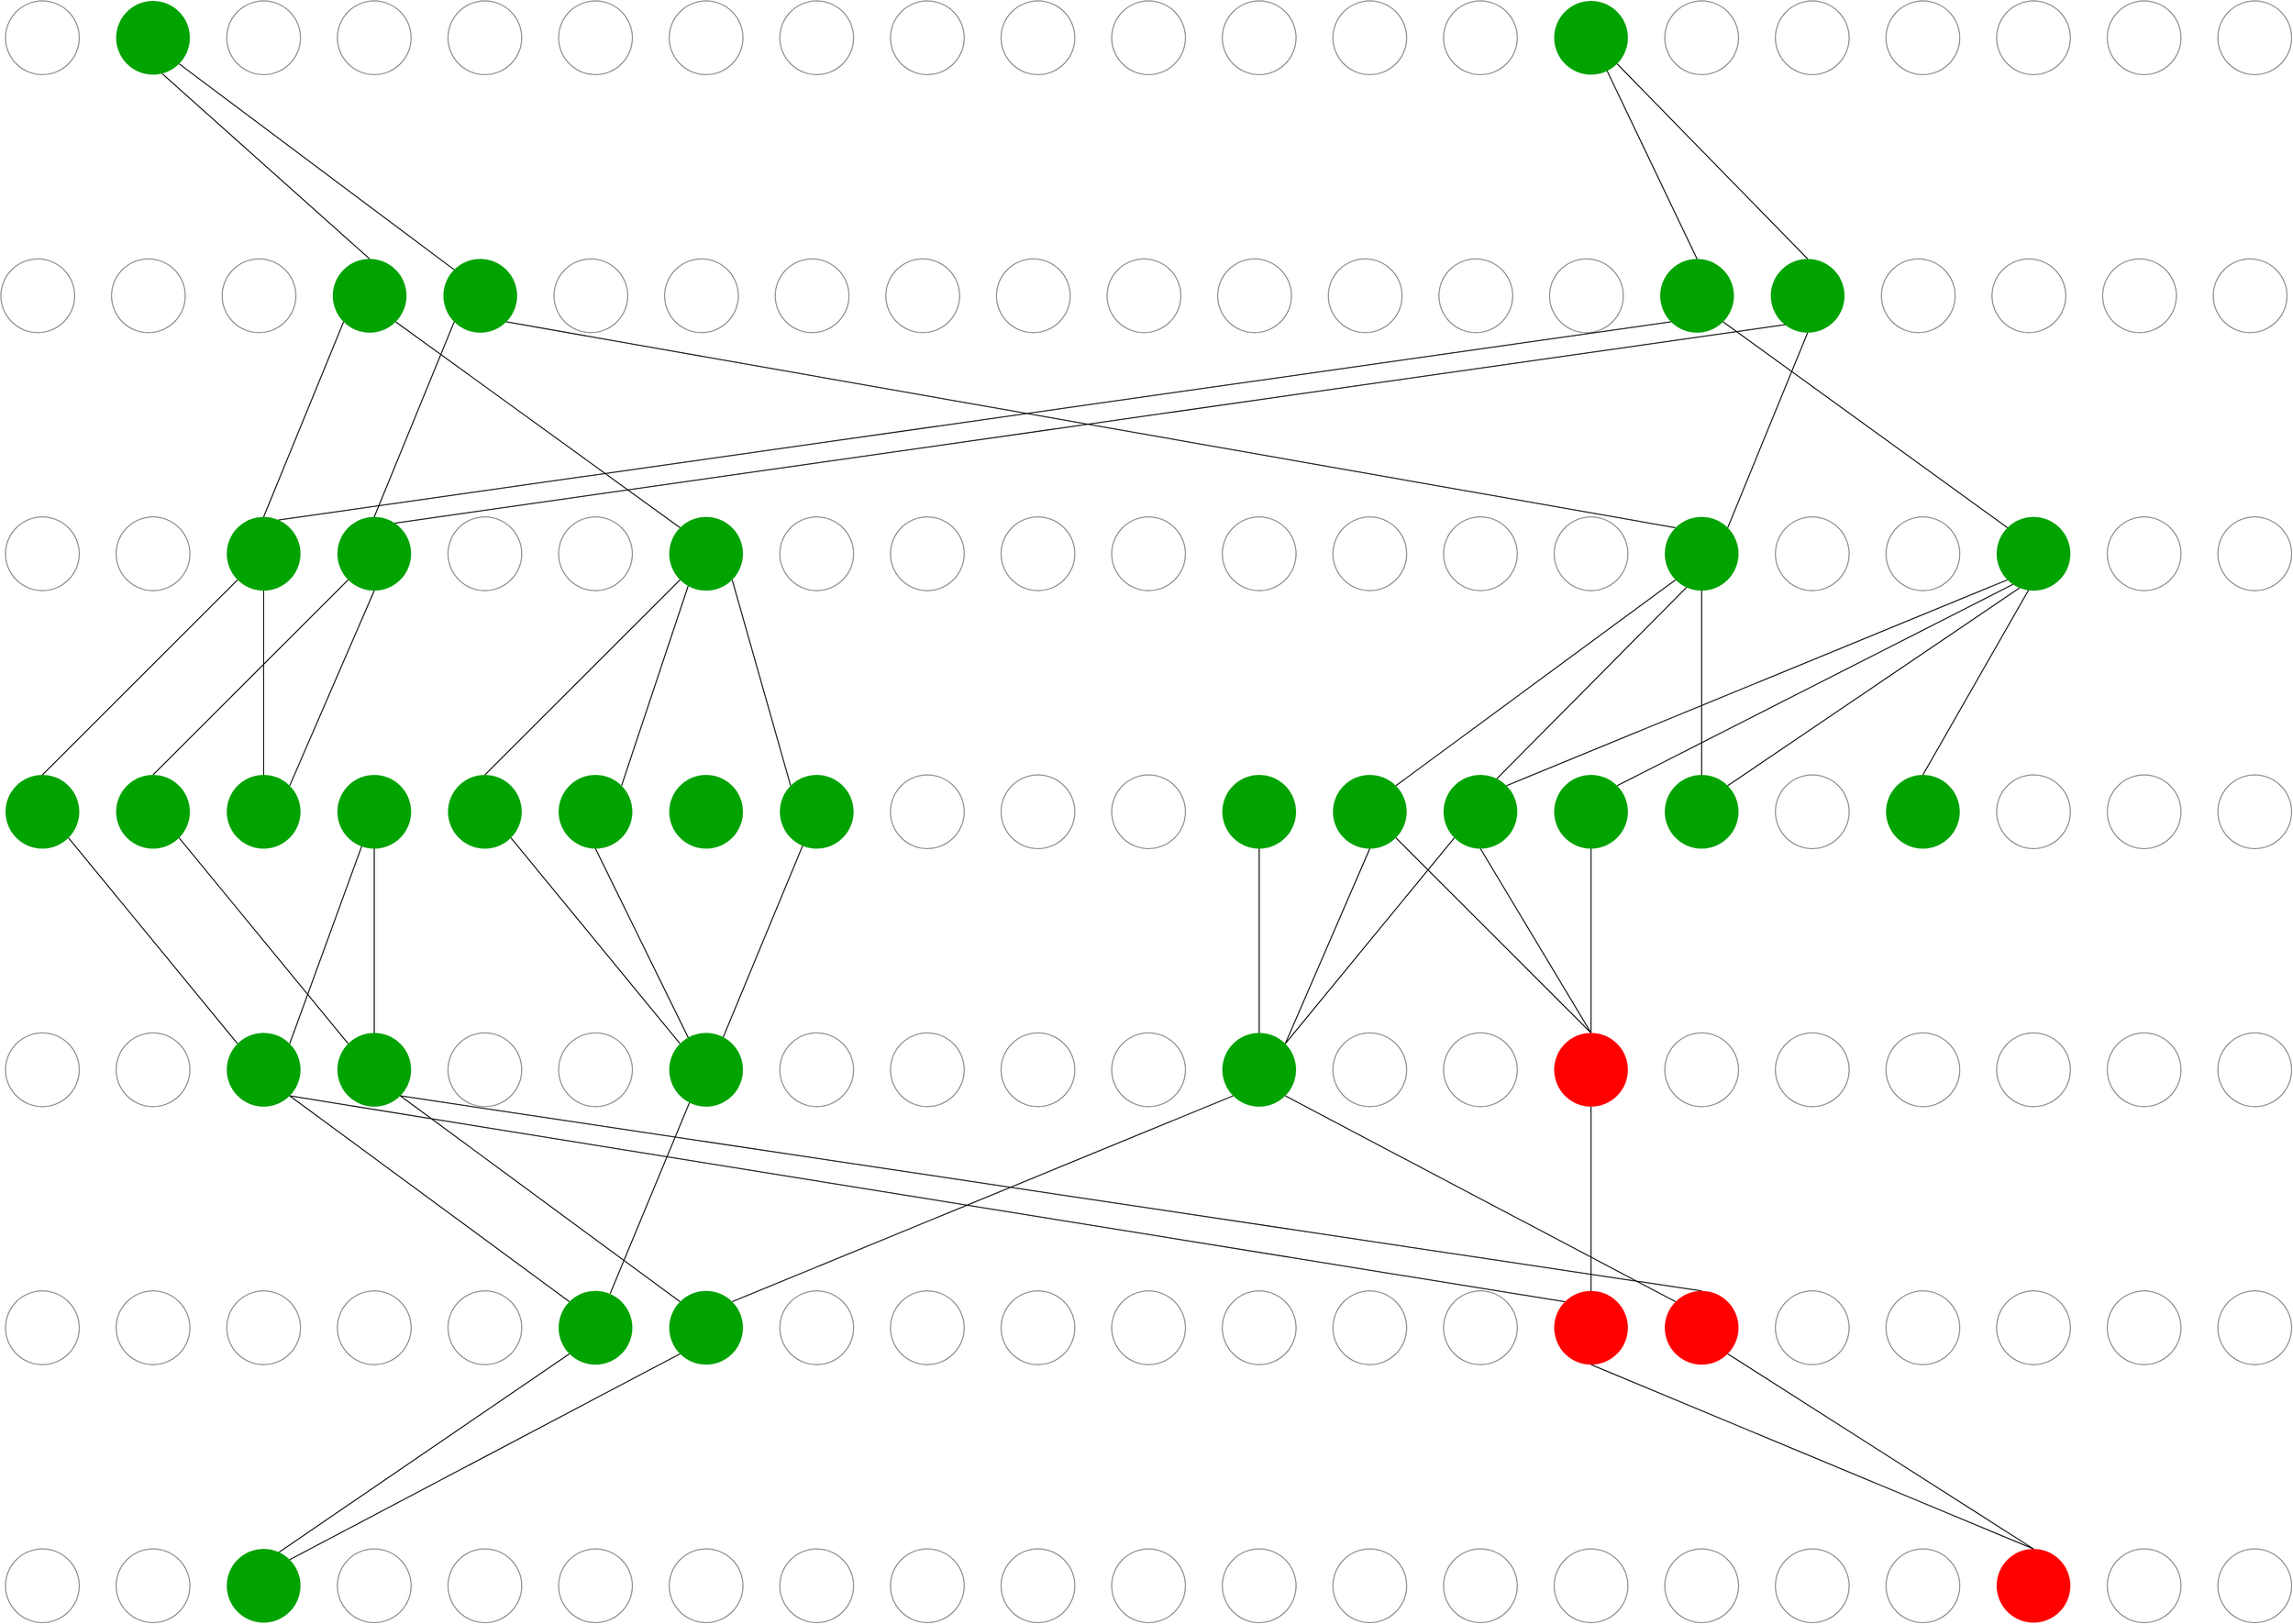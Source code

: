<mxfile version="12.7.9" type="github" pages="2"><diagram id="D56-T9GpBChZlej7x6g7" name="Page-1"><mxGraphModel dx="5463" dy="2857" grid="1" gridSize="10" guides="1" tooltips="1" connect="1" arrows="1" fold="1" page="1" pageScale="1" pageWidth="850" pageHeight="1100" math="0" shadow="0"><root><mxCell id="0"/><mxCell id="1" parent="0"/><mxCell id="S1Yu3R19llyph5QW49yt-156" value="" style="ellipse;whiteSpace=wrap;html=1;aspect=fixed;strokeColor=#808080;fillColor=#FFFFFF;" parent="1" vertex="1"><mxGeometry x="40" y="40" width="80" height="80" as="geometry"/></mxCell><mxCell id="S1Yu3R19llyph5QW49yt-309" style="edgeStyle=none;rounded=0;orthogonalLoop=1;jettySize=auto;html=1;exitX=1;exitY=1;exitDx=0;exitDy=0;entryX=0;entryY=0;entryDx=0;entryDy=0;endArrow=none;endFill=0;" parent="1" source="S1Yu3R19llyph5QW49yt-157" target="S1Yu3R19llyph5QW49yt-187" edge="1"><mxGeometry relative="1" as="geometry"/></mxCell><mxCell id="S1Yu3R19llyph5QW49yt-310" style="edgeStyle=none;rounded=0;orthogonalLoop=1;jettySize=auto;html=1;entryX=0.5;entryY=0;entryDx=0;entryDy=0;endArrow=none;endFill=0;" parent="1" target="S1Yu3R19llyph5QW49yt-186" edge="1"><mxGeometry relative="1" as="geometry"><mxPoint x="210" y="119" as="sourcePoint"/></mxGeometry></mxCell><mxCell id="S1Yu3R19llyph5QW49yt-157" value="" style="ellipse;whiteSpace=wrap;html=1;aspect=fixed;strokeColor=none;fillColor=#00A300;" parent="1" vertex="1"><mxGeometry x="160" y="40" width="80" height="80" as="geometry"/></mxCell><mxCell id="S1Yu3R19llyph5QW49yt-159" value="" style="ellipse;whiteSpace=wrap;html=1;aspect=fixed;strokeColor=#808080;fillColor=#FFFFFF;" parent="1" vertex="1"><mxGeometry x="280" y="40" width="80" height="80" as="geometry"/></mxCell><mxCell id="S1Yu3R19llyph5QW49yt-160" value="" style="ellipse;whiteSpace=wrap;html=1;aspect=fixed;strokeColor=#808080;fillColor=#FFFFFF;" parent="1" vertex="1"><mxGeometry x="400" y="40" width="80" height="80" as="geometry"/></mxCell><mxCell id="S1Yu3R19llyph5QW49yt-161" value="" style="ellipse;whiteSpace=wrap;html=1;aspect=fixed;strokeColor=#808080;fillColor=#FFFFFF;" parent="1" vertex="1"><mxGeometry x="520" y="40" width="80" height="80" as="geometry"/></mxCell><mxCell id="S1Yu3R19llyph5QW49yt-162" value="" style="ellipse;whiteSpace=wrap;html=1;aspect=fixed;strokeColor=#808080;fillColor=#FFFFFF;" parent="1" vertex="1"><mxGeometry x="640" y="40" width="80" height="80" as="geometry"/></mxCell><mxCell id="S1Yu3R19llyph5QW49yt-163" value="" style="ellipse;whiteSpace=wrap;html=1;aspect=fixed;strokeColor=#808080;fillColor=#FFFFFF;" parent="1" vertex="1"><mxGeometry x="760" y="40" width="80" height="80" as="geometry"/></mxCell><mxCell id="S1Yu3R19llyph5QW49yt-164" value="" style="ellipse;whiteSpace=wrap;html=1;aspect=fixed;strokeColor=#808080;fillColor=#FFFFFF;" parent="1" vertex="1"><mxGeometry x="880" y="40" width="80" height="80" as="geometry"/></mxCell><mxCell id="S1Yu3R19llyph5QW49yt-165" value="" style="ellipse;whiteSpace=wrap;html=1;aspect=fixed;strokeColor=#808080;fillColor=#FFFFFF;" parent="1" vertex="1"><mxGeometry x="1000" y="40" width="80" height="80" as="geometry"/></mxCell><mxCell id="S1Yu3R19llyph5QW49yt-166" value="" style="ellipse;whiteSpace=wrap;html=1;aspect=fixed;strokeColor=#808080;fillColor=#FFFFFF;" parent="1" vertex="1"><mxGeometry x="1120" y="40" width="80" height="80" as="geometry"/></mxCell><mxCell id="S1Yu3R19llyph5QW49yt-167" value="" style="ellipse;whiteSpace=wrap;html=1;aspect=fixed;strokeColor=#808080;fillColor=#FFFFFF;" parent="1" vertex="1"><mxGeometry x="1240" y="40" width="80" height="80" as="geometry"/></mxCell><mxCell id="S1Yu3R19llyph5QW49yt-168" value="" style="ellipse;whiteSpace=wrap;html=1;aspect=fixed;strokeColor=#808080;fillColor=#FFFFFF;" parent="1" vertex="1"><mxGeometry x="1360" y="40" width="80" height="80" as="geometry"/></mxCell><mxCell id="S1Yu3R19llyph5QW49yt-169" value="" style="ellipse;whiteSpace=wrap;html=1;aspect=fixed;strokeColor=#808080;fillColor=#FFFFFF;" parent="1" vertex="1"><mxGeometry x="1480" y="40" width="80" height="80" as="geometry"/></mxCell><mxCell id="S1Yu3R19llyph5QW49yt-170" value="" style="ellipse;whiteSpace=wrap;html=1;aspect=fixed;strokeColor=#808080;fillColor=#FFFFFF;" parent="1" vertex="1"><mxGeometry x="1600" y="40" width="80" height="80" as="geometry"/></mxCell><mxCell id="S1Yu3R19llyph5QW49yt-336" style="edgeStyle=none;rounded=0;orthogonalLoop=1;jettySize=auto;html=1;exitX=1;exitY=1;exitDx=0;exitDy=0;entryX=0.5;entryY=0;entryDx=0;entryDy=0;endArrow=none;endFill=0;" parent="1" source="S1Yu3R19llyph5QW49yt-171" target="S1Yu3R19llyph5QW49yt-199" edge="1"><mxGeometry relative="1" as="geometry"/></mxCell><mxCell id="S1Yu3R19llyph5QW49yt-337" style="edgeStyle=none;rounded=0;orthogonalLoop=1;jettySize=auto;html=1;entryX=0.5;entryY=0;entryDx=0;entryDy=0;endArrow=none;endFill=0;exitX=0.707;exitY=0.926;exitDx=0;exitDy=0;exitPerimeter=0;" parent="1" source="S1Yu3R19llyph5QW49yt-171" target="S1Yu3R19llyph5QW49yt-198" edge="1"><mxGeometry relative="1" as="geometry"><mxPoint x="1778" y="110" as="sourcePoint"/></mxGeometry></mxCell><mxCell id="S1Yu3R19llyph5QW49yt-171" value="" style="ellipse;whiteSpace=wrap;html=1;aspect=fixed;strokeColor=none;fillColor=#00A300;gradientColor=none;" parent="1" vertex="1"><mxGeometry x="1720" y="40" width="80" height="80" as="geometry"/></mxCell><mxCell id="S1Yu3R19llyph5QW49yt-172" value="" style="ellipse;whiteSpace=wrap;html=1;aspect=fixed;strokeColor=#808080;fillColor=#FFFFFF;" parent="1" vertex="1"><mxGeometry x="1840" y="40" width="80" height="80" as="geometry"/></mxCell><mxCell id="S1Yu3R19llyph5QW49yt-178" value="" style="ellipse;whiteSpace=wrap;html=1;aspect=fixed;strokeColor=#808080;fillColor=#FFFFFF;" parent="1" vertex="1"><mxGeometry x="1960" y="40" width="80" height="80" as="geometry"/></mxCell><mxCell id="S1Yu3R19llyph5QW49yt-179" value="" style="ellipse;whiteSpace=wrap;html=1;aspect=fixed;strokeColor=#808080;fillColor=#FFFFFF;" parent="1" vertex="1"><mxGeometry x="2080" y="40" width="80" height="80" as="geometry"/></mxCell><mxCell id="S1Yu3R19llyph5QW49yt-180" value="" style="ellipse;whiteSpace=wrap;html=1;aspect=fixed;strokeColor=#808080;fillColor=#FFFFFF;" parent="1" vertex="1"><mxGeometry x="2200" y="40" width="80" height="80" as="geometry"/></mxCell><mxCell id="S1Yu3R19llyph5QW49yt-181" value="" style="ellipse;whiteSpace=wrap;html=1;aspect=fixed;strokeColor=#808080;fillColor=#FFFFFF;" parent="1" vertex="1"><mxGeometry x="2320" y="40" width="80" height="80" as="geometry"/></mxCell><mxCell id="S1Yu3R19llyph5QW49yt-182" value="" style="ellipse;whiteSpace=wrap;html=1;aspect=fixed;strokeColor=#808080;fillColor=#FFFFFF;" parent="1" vertex="1"><mxGeometry x="2440" y="40" width="80" height="80" as="geometry"/></mxCell><mxCell id="S1Yu3R19llyph5QW49yt-183" value="" style="ellipse;whiteSpace=wrap;html=1;aspect=fixed;strokeColor=#808080;fillColor=#FFFFFF;" parent="1" vertex="1"><mxGeometry x="35" y="320" width="80" height="80" as="geometry"/></mxCell><mxCell id="S1Yu3R19llyph5QW49yt-184" value="" style="ellipse;whiteSpace=wrap;html=1;aspect=fixed;strokeColor=#808080;fillColor=#FFFFFF;" parent="1" vertex="1"><mxGeometry x="155" y="320" width="80" height="80" as="geometry"/></mxCell><mxCell id="S1Yu3R19llyph5QW49yt-185" value="" style="ellipse;whiteSpace=wrap;html=1;aspect=fixed;strokeColor=#808080;fillColor=#FFFFFF;" parent="1" vertex="1"><mxGeometry x="275" y="320" width="80" height="80" as="geometry"/></mxCell><mxCell id="S1Yu3R19llyph5QW49yt-311" style="edgeStyle=none;rounded=0;orthogonalLoop=1;jettySize=auto;html=1;exitX=1;exitY=1;exitDx=0;exitDy=0;entryX=0;entryY=0;entryDx=0;entryDy=0;endArrow=none;endFill=0;" parent="1" source="S1Yu3R19llyph5QW49yt-186" target="S1Yu3R19llyph5QW49yt-210" edge="1"><mxGeometry relative="1" as="geometry"/></mxCell><mxCell id="S1Yu3R19llyph5QW49yt-312" style="edgeStyle=none;rounded=0;orthogonalLoop=1;jettySize=auto;html=1;exitX=0;exitY=1;exitDx=0;exitDy=0;entryX=0.5;entryY=0;entryDx=0;entryDy=0;endArrow=none;endFill=0;" parent="1" source="S1Yu3R19llyph5QW49yt-186" target="S1Yu3R19llyph5QW49yt-206" edge="1"><mxGeometry relative="1" as="geometry"/></mxCell><mxCell id="S1Yu3R19llyph5QW49yt-186" value="" style="ellipse;whiteSpace=wrap;html=1;aspect=fixed;strokeColor=none;fillColor=#00A300;" parent="1" vertex="1"><mxGeometry x="395" y="320" width="80" height="80" as="geometry"/></mxCell><mxCell id="S1Yu3R19llyph5QW49yt-313" style="edgeStyle=none;rounded=0;orthogonalLoop=1;jettySize=auto;html=1;exitX=0;exitY=1;exitDx=0;exitDy=0;entryX=0.5;entryY=0;entryDx=0;entryDy=0;endArrow=none;endFill=0;" parent="1" source="S1Yu3R19llyph5QW49yt-187" target="S1Yu3R19llyph5QW49yt-207" edge="1"><mxGeometry relative="1" as="geometry"/></mxCell><mxCell id="S1Yu3R19llyph5QW49yt-314" style="edgeStyle=none;rounded=0;orthogonalLoop=1;jettySize=auto;html=1;exitX=1;exitY=1;exitDx=0;exitDy=0;entryX=0;entryY=0;entryDx=0;entryDy=0;endArrow=none;endFill=0;" parent="1" source="S1Yu3R19llyph5QW49yt-187" target="S1Yu3R19llyph5QW49yt-219" edge="1"><mxGeometry relative="1" as="geometry"/></mxCell><mxCell id="S1Yu3R19llyph5QW49yt-187" value="" style="ellipse;whiteSpace=wrap;html=1;aspect=fixed;strokeColor=none;fillColor=#00A300;" parent="1" vertex="1"><mxGeometry x="515" y="320" width="80" height="80" as="geometry"/></mxCell><mxCell id="S1Yu3R19llyph5QW49yt-188" value="" style="ellipse;whiteSpace=wrap;html=1;aspect=fixed;strokeColor=#808080;fillColor=#FFFFFF;" parent="1" vertex="1"><mxGeometry x="635" y="320" width="80" height="80" as="geometry"/></mxCell><mxCell id="S1Yu3R19llyph5QW49yt-189" value="" style="ellipse;whiteSpace=wrap;html=1;aspect=fixed;strokeColor=#808080;fillColor=#FFFFFF;" parent="1" vertex="1"><mxGeometry x="755" y="320" width="80" height="80" as="geometry"/></mxCell><mxCell id="S1Yu3R19llyph5QW49yt-190" value="" style="ellipse;whiteSpace=wrap;html=1;aspect=fixed;strokeColor=#808080;fillColor=#FFFFFF;" parent="1" vertex="1"><mxGeometry x="875" y="320" width="80" height="80" as="geometry"/></mxCell><mxCell id="S1Yu3R19llyph5QW49yt-191" value="" style="ellipse;whiteSpace=wrap;html=1;aspect=fixed;strokeColor=#808080;fillColor=#FFFFFF;" parent="1" vertex="1"><mxGeometry x="995" y="320" width="80" height="80" as="geometry"/></mxCell><mxCell id="S1Yu3R19llyph5QW49yt-192" value="" style="ellipse;whiteSpace=wrap;html=1;aspect=fixed;strokeColor=#808080;fillColor=#FFFFFF;" parent="1" vertex="1"><mxGeometry x="1115" y="320" width="80" height="80" as="geometry"/></mxCell><mxCell id="S1Yu3R19llyph5QW49yt-193" value="" style="ellipse;whiteSpace=wrap;html=1;aspect=fixed;strokeColor=#808080;fillColor=#FFFFFF;" parent="1" vertex="1"><mxGeometry x="1235" y="320" width="80" height="80" as="geometry"/></mxCell><mxCell id="S1Yu3R19llyph5QW49yt-194" value="" style="ellipse;whiteSpace=wrap;html=1;aspect=fixed;strokeColor=#808080;fillColor=#FFFFFF;" parent="1" vertex="1"><mxGeometry x="1355" y="320" width="80" height="80" as="geometry"/></mxCell><mxCell id="S1Yu3R19llyph5QW49yt-195" value="" style="ellipse;whiteSpace=wrap;html=1;aspect=fixed;strokeColor=#808080;fillColor=#FFFFFF;" parent="1" vertex="1"><mxGeometry x="1475" y="320" width="80" height="80" as="geometry"/></mxCell><mxCell id="S1Yu3R19llyph5QW49yt-196" value="" style="ellipse;whiteSpace=wrap;html=1;aspect=fixed;strokeColor=#808080;fillColor=#FFFFFF;" parent="1" vertex="1"><mxGeometry x="1595" y="320" width="80" height="80" as="geometry"/></mxCell><mxCell id="S1Yu3R19llyph5QW49yt-197" value="" style="ellipse;whiteSpace=wrap;html=1;aspect=fixed;strokeColor=#808080;fillColor=#FFFFFF;" parent="1" vertex="1"><mxGeometry x="1715" y="320" width="80" height="80" as="geometry"/></mxCell><mxCell id="S1Yu3R19llyph5QW49yt-342" style="edgeStyle=none;rounded=0;orthogonalLoop=1;jettySize=auto;html=1;exitX=1;exitY=1;exitDx=0;exitDy=0;entryX=0;entryY=0;entryDx=0;entryDy=0;endArrow=none;endFill=0;" parent="1" source="S1Yu3R19llyph5QW49yt-198" target="S1Yu3R19llyph5QW49yt-222" edge="1"><mxGeometry relative="1" as="geometry"/></mxCell><mxCell id="S1Yu3R19llyph5QW49yt-343" style="edgeStyle=none;rounded=0;orthogonalLoop=1;jettySize=auto;html=1;exitX=0;exitY=1;exitDx=0;exitDy=0;entryX=0.699;entryY=0.042;entryDx=0;entryDy=0;entryPerimeter=0;endArrow=none;endFill=0;" parent="1" source="S1Yu3R19llyph5QW49yt-198" target="S1Yu3R19llyph5QW49yt-206" edge="1"><mxGeometry relative="1" as="geometry"/></mxCell><mxCell id="S1Yu3R19llyph5QW49yt-198" value="" style="ellipse;whiteSpace=wrap;html=1;aspect=fixed;strokeColor=none;fillColor=#00A300;gradientColor=none;" parent="1" vertex="1"><mxGeometry x="1835" y="320" width="80" height="80" as="geometry"/></mxCell><mxCell id="S1Yu3R19llyph5QW49yt-338" style="edgeStyle=none;rounded=0;orthogonalLoop=1;jettySize=auto;html=1;exitX=0.5;exitY=1;exitDx=0;exitDy=0;entryX=1;entryY=0;entryDx=0;entryDy=0;endArrow=none;endFill=0;" parent="1" source="S1Yu3R19llyph5QW49yt-199" target="S1Yu3R19llyph5QW49yt-219" edge="1"><mxGeometry relative="1" as="geometry"/></mxCell><mxCell id="S1Yu3R19llyph5QW49yt-339" style="edgeStyle=none;rounded=0;orthogonalLoop=1;jettySize=auto;html=1;entryX=0.772;entryY=0.086;entryDx=0;entryDy=0;endArrow=none;endFill=0;entryPerimeter=0;" parent="1" target="S1Yu3R19llyph5QW49yt-207" edge="1"><mxGeometry relative="1" as="geometry"><mxPoint x="1980" y="390" as="sourcePoint"/></mxGeometry></mxCell><mxCell id="S1Yu3R19llyph5QW49yt-199" value="" style="ellipse;whiteSpace=wrap;html=1;aspect=fixed;strokeColor=none;fillColor=#00A300;gradientColor=none;" parent="1" vertex="1"><mxGeometry x="1955" y="320" width="80" height="80" as="geometry"/></mxCell><mxCell id="S1Yu3R19llyph5QW49yt-200" value="" style="ellipse;whiteSpace=wrap;html=1;aspect=fixed;strokeColor=#808080;fillColor=#FFFFFF;" parent="1" vertex="1"><mxGeometry x="2075" y="320" width="80" height="80" as="geometry"/></mxCell><mxCell id="S1Yu3R19llyph5QW49yt-201" value="" style="ellipse;whiteSpace=wrap;html=1;aspect=fixed;strokeColor=#808080;fillColor=#FFFFFF;" parent="1" vertex="1"><mxGeometry x="2195" y="320" width="80" height="80" as="geometry"/></mxCell><mxCell id="S1Yu3R19llyph5QW49yt-202" value="" style="ellipse;whiteSpace=wrap;html=1;aspect=fixed;strokeColor=#808080;fillColor=#FFFFFF;" parent="1" vertex="1"><mxGeometry x="2315" y="320" width="80" height="80" as="geometry"/></mxCell><mxCell id="S1Yu3R19llyph5QW49yt-203" value="" style="ellipse;whiteSpace=wrap;html=1;aspect=fixed;strokeColor=#808080;fillColor=#FFFFFF;" parent="1" vertex="1"><mxGeometry x="2435" y="320" width="80" height="80" as="geometry"/></mxCell><mxCell id="S1Yu3R19llyph5QW49yt-204" value="" style="ellipse;whiteSpace=wrap;html=1;aspect=fixed;strokeColor=#808080;fillColor=#FFFFFF;" parent="1" vertex="1"><mxGeometry x="40" y="600" width="80" height="80" as="geometry"/></mxCell><mxCell id="S1Yu3R19llyph5QW49yt-205" value="" style="ellipse;whiteSpace=wrap;html=1;aspect=fixed;strokeColor=#808080;fillColor=#FFFFFF;" parent="1" vertex="1"><mxGeometry x="160" y="600" width="80" height="80" as="geometry"/></mxCell><mxCell id="S1Yu3R19llyph5QW49yt-315" style="edgeStyle=none;rounded=0;orthogonalLoop=1;jettySize=auto;html=1;exitX=0;exitY=1;exitDx=0;exitDy=0;entryX=0.5;entryY=0;entryDx=0;entryDy=0;endArrow=none;endFill=0;" parent="1" source="S1Yu3R19llyph5QW49yt-206" target="S1Yu3R19llyph5QW49yt-225" edge="1"><mxGeometry relative="1" as="geometry"/></mxCell><mxCell id="S1Yu3R19llyph5QW49yt-316" style="edgeStyle=none;rounded=0;orthogonalLoop=1;jettySize=auto;html=1;exitX=0.5;exitY=1;exitDx=0;exitDy=0;entryX=0.5;entryY=0;entryDx=0;entryDy=0;endArrow=none;endFill=0;" parent="1" source="S1Yu3R19llyph5QW49yt-206" target="S1Yu3R19llyph5QW49yt-227" edge="1"><mxGeometry relative="1" as="geometry"/></mxCell><mxCell id="S1Yu3R19llyph5QW49yt-206" value="" style="ellipse;whiteSpace=wrap;html=1;aspect=fixed;strokeColor=none;fillColor=#00A300;" parent="1" vertex="1"><mxGeometry x="280" y="600" width="80" height="80" as="geometry"/></mxCell><mxCell id="S1Yu3R19llyph5QW49yt-317" style="edgeStyle=none;rounded=0;orthogonalLoop=1;jettySize=auto;html=1;exitX=0;exitY=1;exitDx=0;exitDy=0;entryX=0.5;entryY=0;entryDx=0;entryDy=0;endArrow=none;endFill=0;" parent="1" source="S1Yu3R19llyph5QW49yt-207" target="S1Yu3R19llyph5QW49yt-226" edge="1"><mxGeometry relative="1" as="geometry"/></mxCell><mxCell id="S1Yu3R19llyph5QW49yt-318" style="edgeStyle=none;rounded=0;orthogonalLoop=1;jettySize=auto;html=1;exitX=0.5;exitY=1;exitDx=0;exitDy=0;entryX=1;entryY=0;entryDx=0;entryDy=0;endArrow=none;endFill=0;" parent="1" source="S1Yu3R19llyph5QW49yt-207" target="S1Yu3R19llyph5QW49yt-227" edge="1"><mxGeometry relative="1" as="geometry"/></mxCell><mxCell id="S1Yu3R19llyph5QW49yt-207" value="" style="ellipse;whiteSpace=wrap;html=1;aspect=fixed;strokeColor=none;fillColor=#00A300;" parent="1" vertex="1"><mxGeometry x="400" y="600" width="80" height="80" as="geometry"/></mxCell><mxCell id="S1Yu3R19llyph5QW49yt-208" value="" style="ellipse;whiteSpace=wrap;html=1;aspect=fixed;strokeColor=#808080;fillColor=#FFFFFF;" parent="1" vertex="1"><mxGeometry x="520" y="600" width="80" height="80" as="geometry"/></mxCell><mxCell id="S1Yu3R19llyph5QW49yt-209" value="" style="ellipse;whiteSpace=wrap;html=1;aspect=fixed;strokeColor=#808080;fillColor=#FFFFFF;" parent="1" vertex="1"><mxGeometry x="640" y="600" width="80" height="80" as="geometry"/></mxCell><mxCell id="S1Yu3R19llyph5QW49yt-319" style="edgeStyle=none;rounded=0;orthogonalLoop=1;jettySize=auto;html=1;exitX=0;exitY=1;exitDx=0;exitDy=0;entryX=0.5;entryY=0;entryDx=0;entryDy=0;endArrow=none;endFill=0;" parent="1" source="S1Yu3R19llyph5QW49yt-210" target="S1Yu3R19llyph5QW49yt-229" edge="1"><mxGeometry relative="1" as="geometry"/></mxCell><mxCell id="S1Yu3R19llyph5QW49yt-321" style="edgeStyle=none;rounded=0;orthogonalLoop=1;jettySize=auto;html=1;exitX=0.256;exitY=0.938;exitDx=0;exitDy=0;entryX=1;entryY=0;entryDx=0;entryDy=0;exitPerimeter=0;endArrow=none;endFill=0;" parent="1" source="S1Yu3R19llyph5QW49yt-210" target="S1Yu3R19llyph5QW49yt-230" edge="1"><mxGeometry relative="1" as="geometry"/></mxCell><mxCell id="S1Yu3R19llyph5QW49yt-322" style="edgeStyle=none;rounded=0;orthogonalLoop=1;jettySize=auto;html=1;exitX=1;exitY=1;exitDx=0;exitDy=0;entryX=0;entryY=0;entryDx=0;entryDy=0;endArrow=none;endFill=0;" parent="1" source="S1Yu3R19llyph5QW49yt-210" target="S1Yu3R19llyph5QW49yt-232" edge="1"><mxGeometry relative="1" as="geometry"><mxPoint x="900" y="892" as="targetPoint"/></mxGeometry></mxCell><mxCell id="S1Yu3R19llyph5QW49yt-210" value="" style="ellipse;whiteSpace=wrap;html=1;aspect=fixed;strokeColor=none;fillColor=#00A300;" parent="1" vertex="1"><mxGeometry x="760" y="600" width="80" height="80" as="geometry"/></mxCell><mxCell id="S1Yu3R19llyph5QW49yt-211" value="" style="ellipse;whiteSpace=wrap;html=1;aspect=fixed;strokeColor=#808080;fillColor=#FFFFFF;" parent="1" vertex="1"><mxGeometry x="880" y="600" width="80" height="80" as="geometry"/></mxCell><mxCell id="S1Yu3R19llyph5QW49yt-212" value="" style="ellipse;whiteSpace=wrap;html=1;aspect=fixed;strokeColor=#808080;fillColor=#FFFFFF;" parent="1" vertex="1"><mxGeometry x="1000" y="600" width="80" height="80" as="geometry"/></mxCell><mxCell id="S1Yu3R19llyph5QW49yt-213" value="" style="ellipse;whiteSpace=wrap;html=1;aspect=fixed;strokeColor=#808080;fillColor=#FFFFFF;" parent="1" vertex="1"><mxGeometry x="1120" y="600" width="80" height="80" as="geometry"/></mxCell><mxCell id="S1Yu3R19llyph5QW49yt-214" value="" style="ellipse;whiteSpace=wrap;html=1;aspect=fixed;strokeColor=#808080;fillColor=#FFFFFF;" parent="1" vertex="1"><mxGeometry x="1240" y="600" width="80" height="80" as="geometry"/></mxCell><mxCell id="S1Yu3R19llyph5QW49yt-215" value="" style="ellipse;whiteSpace=wrap;html=1;aspect=fixed;strokeColor=#808080;fillColor=#FFFFFF;" parent="1" vertex="1"><mxGeometry x="1360" y="600" width="80" height="80" as="geometry"/></mxCell><mxCell id="S1Yu3R19llyph5QW49yt-216" value="" style="ellipse;whiteSpace=wrap;html=1;aspect=fixed;strokeColor=#808080;fillColor=#FFFFFF;" parent="1" vertex="1"><mxGeometry x="1480" y="600" width="80" height="80" as="geometry"/></mxCell><mxCell id="S1Yu3R19llyph5QW49yt-217" value="" style="ellipse;whiteSpace=wrap;html=1;aspect=fixed;strokeColor=#808080;fillColor=#FFFFFF;" parent="1" vertex="1"><mxGeometry x="1600" y="600" width="80" height="80" as="geometry"/></mxCell><mxCell id="S1Yu3R19llyph5QW49yt-218" value="" style="ellipse;whiteSpace=wrap;html=1;aspect=fixed;strokeColor=#808080;fillColor=#FFFFFF;" parent="1" vertex="1"><mxGeometry x="1720" y="600" width="80" height="80" as="geometry"/></mxCell><mxCell id="S1Yu3R19llyph5QW49yt-344" style="edgeStyle=none;rounded=0;orthogonalLoop=1;jettySize=auto;html=1;exitX=0.5;exitY=1;exitDx=0;exitDy=0;endArrow=none;endFill=0;" parent="1" source="S1Yu3R19llyph5QW49yt-219" target="S1Yu3R19llyph5QW49yt-240" edge="1"><mxGeometry relative="1" as="geometry"/></mxCell><mxCell id="S1Yu3R19llyph5QW49yt-345" style="edgeStyle=none;rounded=0;orthogonalLoop=1;jettySize=auto;html=1;endArrow=none;endFill=0;" parent="1" edge="1"><mxGeometry relative="1" as="geometry"><mxPoint x="1870" y="670" as="sourcePoint"/><mxPoint x="1650" y="892" as="targetPoint"/></mxGeometry></mxCell><mxCell id="S1Yu3R19llyph5QW49yt-346" style="edgeStyle=none;rounded=0;orthogonalLoop=1;jettySize=auto;html=1;exitX=0;exitY=1;exitDx=0;exitDy=0;entryX=1;entryY=0;entryDx=0;entryDy=0;endArrow=none;endFill=0;" parent="1" source="S1Yu3R19llyph5QW49yt-219" target="S1Yu3R19llyph5QW49yt-237" edge="1"><mxGeometry relative="1" as="geometry"/></mxCell><mxCell id="S1Yu3R19llyph5QW49yt-219" value="" style="ellipse;whiteSpace=wrap;html=1;aspect=fixed;strokeColor=none;fillColor=#00A300;" parent="1" vertex="1"><mxGeometry x="1840" y="600" width="80" height="80" as="geometry"/></mxCell><mxCell id="S1Yu3R19llyph5QW49yt-220" value="" style="ellipse;whiteSpace=wrap;html=1;aspect=fixed;strokeColor=#808080;fillColor=#FFFFFF;" parent="1" vertex="1"><mxGeometry x="1960" y="600" width="80" height="80" as="geometry"/></mxCell><mxCell id="S1Yu3R19llyph5QW49yt-221" value="" style="ellipse;whiteSpace=wrap;html=1;aspect=fixed;strokeColor=#808080;fillColor=#FFFFFF;" parent="1" vertex="1"><mxGeometry x="2080" y="600" width="80" height="80" as="geometry"/></mxCell><mxCell id="S1Yu3R19llyph5QW49yt-347" style="edgeStyle=none;rounded=0;orthogonalLoop=1;jettySize=auto;html=1;exitX=0;exitY=1;exitDx=0;exitDy=0;entryX=1;entryY=0;entryDx=0;entryDy=0;endArrow=none;endFill=0;" parent="1" source="S1Yu3R19llyph5QW49yt-222" target="S1Yu3R19llyph5QW49yt-238" edge="1"><mxGeometry relative="1" as="geometry"/></mxCell><mxCell id="S1Yu3R19llyph5QW49yt-348" style="edgeStyle=none;rounded=0;orthogonalLoop=1;jettySize=auto;html=1;entryX=1;entryY=0;entryDx=0;entryDy=0;endArrow=none;endFill=0;" parent="1" target="S1Yu3R19llyph5QW49yt-239" edge="1"><mxGeometry relative="1" as="geometry"><mxPoint x="2224" y="670" as="sourcePoint"/></mxGeometry></mxCell><mxCell id="S1Yu3R19llyph5QW49yt-349" style="edgeStyle=none;rounded=0;orthogonalLoop=1;jettySize=auto;html=1;entryX=1;entryY=0;entryDx=0;entryDy=0;endArrow=none;endFill=0;" parent="1" target="S1Yu3R19llyph5QW49yt-240" edge="1"><mxGeometry relative="1" as="geometry"><mxPoint x="2250" y="660" as="sourcePoint"/></mxGeometry></mxCell><mxCell id="S1Yu3R19llyph5QW49yt-350" style="edgeStyle=none;rounded=0;orthogonalLoop=1;jettySize=auto;html=1;entryX=0.5;entryY=0;entryDx=0;entryDy=0;endArrow=none;endFill=0;" parent="1" target="S1Yu3R19llyph5QW49yt-242" edge="1"><mxGeometry relative="1" as="geometry"><mxPoint x="2240" y="670" as="sourcePoint"/></mxGeometry></mxCell><mxCell id="S1Yu3R19llyph5QW49yt-222" value="" style="ellipse;whiteSpace=wrap;html=1;aspect=fixed;strokeColor=none;fillColor=#00A300;gradientColor=none;" parent="1" vertex="1"><mxGeometry x="2200" y="600" width="80" height="80" as="geometry"/></mxCell><mxCell id="S1Yu3R19llyph5QW49yt-223" value="" style="ellipse;whiteSpace=wrap;html=1;aspect=fixed;strokeColor=#808080;fillColor=#FFFFFF;" parent="1" vertex="1"><mxGeometry x="2320" y="600" width="80" height="80" as="geometry"/></mxCell><mxCell id="S1Yu3R19llyph5QW49yt-224" value="" style="ellipse;whiteSpace=wrap;html=1;aspect=fixed;strokeColor=#808080;fillColor=#FFFFFF;" parent="1" vertex="1"><mxGeometry x="2440" y="600" width="80" height="80" as="geometry"/></mxCell><mxCell id="S1Yu3R19llyph5QW49yt-325" style="edgeStyle=none;rounded=0;orthogonalLoop=1;jettySize=auto;html=1;exitX=1;exitY=1;exitDx=0;exitDy=0;entryX=0;entryY=0;entryDx=0;entryDy=0;endArrow=none;endFill=0;" parent="1" source="S1Yu3R19llyph5QW49yt-225" target="S1Yu3R19llyph5QW49yt-248" edge="1"><mxGeometry relative="1" as="geometry"/></mxCell><mxCell id="S1Yu3R19llyph5QW49yt-225" value="" style="ellipse;whiteSpace=wrap;html=1;aspect=fixed;strokeColor=none;fillColor=#00A300;" parent="1" vertex="1"><mxGeometry x="40" y="880" width="80" height="80" as="geometry"/></mxCell><mxCell id="S1Yu3R19llyph5QW49yt-326" style="edgeStyle=none;rounded=0;orthogonalLoop=1;jettySize=auto;html=1;exitX=1;exitY=1;exitDx=0;exitDy=0;entryX=0;entryY=0;entryDx=0;entryDy=0;endArrow=none;endFill=0;" parent="1" source="S1Yu3R19llyph5QW49yt-226" target="S1Yu3R19llyph5QW49yt-249" edge="1"><mxGeometry relative="1" as="geometry"/></mxCell><mxCell id="S1Yu3R19llyph5QW49yt-226" value="" style="ellipse;whiteSpace=wrap;html=1;aspect=fixed;strokeColor=none;fillColor=#00A300;" parent="1" vertex="1"><mxGeometry x="160" y="880" width="80" height="80" as="geometry"/></mxCell><mxCell id="S1Yu3R19llyph5QW49yt-227" value="" style="ellipse;whiteSpace=wrap;html=1;aspect=fixed;strokeColor=none;fillColor=#00A300;" parent="1" vertex="1"><mxGeometry x="280" y="880" width="80" height="80" as="geometry"/></mxCell><mxCell id="S1Yu3R19llyph5QW49yt-323" style="edgeStyle=none;rounded=0;orthogonalLoop=1;jettySize=auto;html=1;entryX=1;entryY=0;entryDx=0;entryDy=0;endArrow=none;endFill=0;" parent="1" source="S1Yu3R19llyph5QW49yt-228" target="S1Yu3R19llyph5QW49yt-248" edge="1"><mxGeometry relative="1" as="geometry"/></mxCell><mxCell id="S1Yu3R19llyph5QW49yt-324" style="edgeStyle=none;rounded=0;orthogonalLoop=1;jettySize=auto;html=1;exitX=0.5;exitY=1;exitDx=0;exitDy=0;endArrow=none;endFill=0;" parent="1" source="S1Yu3R19llyph5QW49yt-228" target="S1Yu3R19llyph5QW49yt-249" edge="1"><mxGeometry relative="1" as="geometry"/></mxCell><mxCell id="S1Yu3R19llyph5QW49yt-228" value="" style="ellipse;whiteSpace=wrap;html=1;aspect=fixed;strokeColor=none;fillColor=#00A300;gradientColor=none;" parent="1" vertex="1"><mxGeometry x="400" y="880" width="80" height="80" as="geometry"/></mxCell><mxCell id="S1Yu3R19llyph5QW49yt-229" value="" style="ellipse;whiteSpace=wrap;html=1;aspect=fixed;strokeColor=none;fillColor=#00A300;" parent="1" vertex="1"><mxGeometry x="520" y="880" width="80" height="80" as="geometry"/></mxCell><mxCell id="S1Yu3R19llyph5QW49yt-230" value="" style="ellipse;whiteSpace=wrap;html=1;aspect=fixed;strokeColor=none;fillColor=#00A300;" parent="1" vertex="1"><mxGeometry x="640" y="880" width="80" height="80" as="geometry"/></mxCell><mxCell id="S1Yu3R19llyph5QW49yt-231" value="" style="ellipse;whiteSpace=wrap;html=1;aspect=fixed;strokeColor=none;fillColor=#00A300;" parent="1" vertex="1"><mxGeometry x="760" y="880" width="80" height="80" as="geometry"/></mxCell><mxCell id="S1Yu3R19llyph5QW49yt-232" value="" style="ellipse;whiteSpace=wrap;html=1;aspect=fixed;strokeColor=none;fillColor=#00A300;" parent="1" vertex="1"><mxGeometry x="880" y="880" width="80" height="80" as="geometry"/></mxCell><mxCell id="S1Yu3R19llyph5QW49yt-233" value="" style="ellipse;whiteSpace=wrap;html=1;aspect=fixed;strokeColor=#808080;fillColor=#FFFFFF;" parent="1" vertex="1"><mxGeometry x="1000" y="880" width="80" height="80" as="geometry"/></mxCell><mxCell id="S1Yu3R19llyph5QW49yt-234" value="" style="ellipse;whiteSpace=wrap;html=1;aspect=fixed;strokeColor=#808080;fillColor=#FFFFFF;" parent="1" vertex="1"><mxGeometry x="1120" y="880" width="80" height="80" as="geometry"/></mxCell><mxCell id="S1Yu3R19llyph5QW49yt-235" value="" style="ellipse;whiteSpace=wrap;html=1;aspect=fixed;strokeColor=#808080;fillColor=#FFFFFF;" parent="1" vertex="1"><mxGeometry x="1240" y="880" width="80" height="80" as="geometry"/></mxCell><mxCell id="S1Yu3R19llyph5QW49yt-236" value="" style="ellipse;whiteSpace=wrap;html=1;aspect=fixed;strokeColor=none;fillColor=#00A300;gradientColor=none;" parent="1" vertex="1"><mxGeometry x="1360" y="880" width="80" height="80" as="geometry"/></mxCell><mxCell id="S1Yu3R19llyph5QW49yt-237" value="" style="ellipse;whiteSpace=wrap;html=1;aspect=fixed;strokeColor=none;fillColor=#00A300;gradientColor=none;" parent="1" vertex="1"><mxGeometry x="1480" y="880" width="80" height="80" as="geometry"/></mxCell><mxCell id="S1Yu3R19llyph5QW49yt-238" value="" style="ellipse;whiteSpace=wrap;html=1;aspect=fixed;strokeColor=none;fillColor=#00A300;gradientColor=none;" parent="1" vertex="1"><mxGeometry x="1600" y="880" width="80" height="80" as="geometry"/></mxCell><mxCell id="S1Yu3R19llyph5QW49yt-239" value="" style="ellipse;whiteSpace=wrap;html=1;aspect=fixed;strokeColor=none;fillColor=#00A300;gradientColor=none;" parent="1" vertex="1"><mxGeometry x="1720" y="880" width="80" height="80" as="geometry"/></mxCell><mxCell id="S1Yu3R19llyph5QW49yt-240" value="" style="ellipse;whiteSpace=wrap;html=1;aspect=fixed;strokeColor=none;fillColor=#00A300;gradientColor=none;" parent="1" vertex="1"><mxGeometry x="1840" y="880" width="80" height="80" as="geometry"/></mxCell><mxCell id="S1Yu3R19llyph5QW49yt-241" value="" style="ellipse;whiteSpace=wrap;html=1;aspect=fixed;strokeColor=#808080;fillColor=#FFFFFF;" parent="1" vertex="1"><mxGeometry x="1960" y="880" width="80" height="80" as="geometry"/></mxCell><mxCell id="S1Yu3R19llyph5QW49yt-242" value="" style="ellipse;whiteSpace=wrap;html=1;aspect=fixed;strokeColor=none;fillColor=#00A300;gradientColor=none;" parent="1" vertex="1"><mxGeometry x="2080" y="880" width="80" height="80" as="geometry"/></mxCell><mxCell id="S1Yu3R19llyph5QW49yt-243" value="" style="ellipse;whiteSpace=wrap;html=1;aspect=fixed;strokeColor=#808080;fillColor=#FFFFFF;" parent="1" vertex="1"><mxGeometry x="2200" y="880" width="80" height="80" as="geometry"/></mxCell><mxCell id="S1Yu3R19llyph5QW49yt-244" value="" style="ellipse;whiteSpace=wrap;html=1;aspect=fixed;strokeColor=#808080;fillColor=#FFFFFF;" parent="1" vertex="1"><mxGeometry x="2320" y="880" width="80" height="80" as="geometry"/></mxCell><mxCell id="S1Yu3R19llyph5QW49yt-245" value="" style="ellipse;whiteSpace=wrap;html=1;aspect=fixed;strokeColor=#808080;fillColor=#FFFFFF;" parent="1" vertex="1"><mxGeometry x="2440" y="880" width="80" height="80" as="geometry"/></mxCell><mxCell id="S1Yu3R19llyph5QW49yt-246" value="" style="ellipse;whiteSpace=wrap;html=1;aspect=fixed;strokeColor=#808080;fillColor=#FFFFFF;" parent="1" vertex="1"><mxGeometry x="40" y="1160" width="80" height="80" as="geometry"/></mxCell><mxCell id="S1Yu3R19llyph5QW49yt-247" value="" style="ellipse;whiteSpace=wrap;html=1;aspect=fixed;strokeColor=#808080;fillColor=#FFFFFF;" parent="1" vertex="1"><mxGeometry x="160" y="1160" width="80" height="80" as="geometry"/></mxCell><mxCell id="S1Yu3R19llyph5QW49yt-330" style="edgeStyle=none;rounded=0;orthogonalLoop=1;jettySize=auto;html=1;exitX=1;exitY=1;exitDx=0;exitDy=0;entryX=0;entryY=0;entryDx=0;entryDy=0;endArrow=none;endFill=0;" parent="1" source="S1Yu3R19llyph5QW49yt-248" target="S1Yu3R19llyph5QW49yt-272" edge="1"><mxGeometry relative="1" as="geometry"/></mxCell><mxCell id="S1Yu3R19llyph5QW49yt-248" value="" style="ellipse;whiteSpace=wrap;html=1;aspect=fixed;strokeColor=none;fillColor=#00A300;" parent="1" vertex="1"><mxGeometry x="280" y="1160" width="80" height="80" as="geometry"/></mxCell><mxCell id="S1Yu3R19llyph5QW49yt-249" value="" style="ellipse;whiteSpace=wrap;html=1;aspect=fixed;strokeColor=none;fillColor=#00A300;" parent="1" vertex="1"><mxGeometry x="400" y="1160" width="80" height="80" as="geometry"/></mxCell><mxCell id="S1Yu3R19llyph5QW49yt-250" value="" style="ellipse;whiteSpace=wrap;html=1;aspect=fixed;strokeColor=#808080;fillColor=#FFFFFF;" parent="1" vertex="1"><mxGeometry x="520" y="1160" width="80" height="80" as="geometry"/></mxCell><mxCell id="S1Yu3R19llyph5QW49yt-251" value="" style="ellipse;whiteSpace=wrap;html=1;aspect=fixed;strokeColor=#808080;fillColor=#FFFFFF;" parent="1" vertex="1"><mxGeometry x="640" y="1160" width="80" height="80" as="geometry"/></mxCell><mxCell id="S1Yu3R19llyph5QW49yt-327" style="edgeStyle=none;rounded=0;orthogonalLoop=1;jettySize=auto;html=1;exitX=0;exitY=0;exitDx=0;exitDy=0;entryX=1;entryY=1;entryDx=0;entryDy=0;endArrow=none;endFill=0;" parent="1" source="S1Yu3R19llyph5QW49yt-252" target="S1Yu3R19llyph5QW49yt-229" edge="1"><mxGeometry relative="1" as="geometry"/></mxCell><mxCell id="S1Yu3R19llyph5QW49yt-328" style="edgeStyle=none;rounded=0;orthogonalLoop=1;jettySize=auto;html=1;entryX=0.5;entryY=1;entryDx=0;entryDy=0;endArrow=none;endFill=0;" parent="1" target="S1Yu3R19llyph5QW49yt-230" edge="1"><mxGeometry relative="1" as="geometry"><mxPoint x="783" y="1170" as="sourcePoint"/></mxGeometry></mxCell><mxCell id="S1Yu3R19llyph5QW49yt-329" style="edgeStyle=none;rounded=0;orthogonalLoop=1;jettySize=auto;html=1;exitX=0.728;exitY=0.068;exitDx=0;exitDy=0;exitPerimeter=0;endArrow=none;endFill=0;" parent="1" source="S1Yu3R19llyph5QW49yt-252" target="S1Yu3R19llyph5QW49yt-232" edge="1"><mxGeometry relative="1" as="geometry"/></mxCell><mxCell id="S1Yu3R19llyph5QW49yt-252" value="" style="ellipse;whiteSpace=wrap;html=1;aspect=fixed;strokeColor=none;fillColor=#00A300;" parent="1" vertex="1"><mxGeometry x="760" y="1160" width="80" height="80" as="geometry"/></mxCell><mxCell id="S1Yu3R19llyph5QW49yt-253" value="" style="ellipse;whiteSpace=wrap;html=1;aspect=fixed;strokeColor=#808080;fillColor=#FFFFFF;" parent="1" vertex="1"><mxGeometry x="880" y="1160" width="80" height="80" as="geometry"/></mxCell><mxCell id="S1Yu3R19llyph5QW49yt-254" value="" style="ellipse;whiteSpace=wrap;html=1;aspect=fixed;strokeColor=#808080;fillColor=#FFFFFF;" parent="1" vertex="1"><mxGeometry x="1000" y="1160" width="80" height="80" as="geometry"/></mxCell><mxCell id="S1Yu3R19llyph5QW49yt-255" value="" style="ellipse;whiteSpace=wrap;html=1;aspect=fixed;strokeColor=#808080;fillColor=#FFFFFF;" parent="1" vertex="1"><mxGeometry x="1120" y="1160" width="80" height="80" as="geometry"/></mxCell><mxCell id="S1Yu3R19llyph5QW49yt-256" value="" style="ellipse;whiteSpace=wrap;html=1;aspect=fixed;strokeColor=#808080;fillColor=#FFFFFF;" parent="1" vertex="1"><mxGeometry x="1240" y="1160" width="80" height="80" as="geometry"/></mxCell><mxCell id="S1Yu3R19llyph5QW49yt-335" style="edgeStyle=none;rounded=0;orthogonalLoop=1;jettySize=auto;html=1;exitX=0;exitY=1;exitDx=0;exitDy=0;entryX=1;entryY=0;entryDx=0;entryDy=0;endArrow=none;endFill=0;" parent="1" source="S1Yu3R19llyph5QW49yt-257" target="S1Yu3R19llyph5QW49yt-273" edge="1"><mxGeometry relative="1" as="geometry"/></mxCell><mxCell id="S1Yu3R19llyph5QW49yt-351" style="edgeStyle=none;rounded=0;orthogonalLoop=1;jettySize=auto;html=1;exitX=0.5;exitY=0;exitDx=0;exitDy=0;entryX=0.5;entryY=1;entryDx=0;entryDy=0;endArrow=none;endFill=0;" parent="1" source="S1Yu3R19llyph5QW49yt-257" target="S1Yu3R19llyph5QW49yt-236" edge="1"><mxGeometry relative="1" as="geometry"/></mxCell><mxCell id="S1Yu3R19llyph5QW49yt-352" style="edgeStyle=none;rounded=0;orthogonalLoop=1;jettySize=auto;html=1;exitX=1;exitY=0;exitDx=0;exitDy=0;entryX=0.5;entryY=1;entryDx=0;entryDy=0;endArrow=none;endFill=0;" parent="1" source="S1Yu3R19llyph5QW49yt-257" target="S1Yu3R19llyph5QW49yt-237" edge="1"><mxGeometry relative="1" as="geometry"/></mxCell><mxCell id="S1Yu3R19llyph5QW49yt-353" style="edgeStyle=none;rounded=0;orthogonalLoop=1;jettySize=auto;html=1;exitX=1;exitY=0;exitDx=0;exitDy=0;entryX=0;entryY=1;entryDx=0;entryDy=0;endArrow=none;endFill=0;" parent="1" source="S1Yu3R19llyph5QW49yt-257" target="S1Yu3R19llyph5QW49yt-238" edge="1"><mxGeometry relative="1" as="geometry"/></mxCell><mxCell id="S1Yu3R19llyph5QW49yt-358" style="edgeStyle=none;rounded=0;orthogonalLoop=1;jettySize=auto;html=1;exitX=1;exitY=1;exitDx=0;exitDy=0;entryX=0;entryY=0;entryDx=0;entryDy=0;endArrow=none;endFill=0;" parent="1" source="S1Yu3R19llyph5QW49yt-257" target="S1Yu3R19llyph5QW49yt-282" edge="1"><mxGeometry relative="1" as="geometry"/></mxCell><mxCell id="S1Yu3R19llyph5QW49yt-257" value="" style="ellipse;whiteSpace=wrap;html=1;aspect=fixed;strokeColor=none;fillColor=#00A300;" parent="1" vertex="1"><mxGeometry x="1360" y="1160" width="80" height="80" as="geometry"/></mxCell><mxCell id="S1Yu3R19llyph5QW49yt-258" value="" style="ellipse;whiteSpace=wrap;html=1;aspect=fixed;strokeColor=#808080;fillColor=#FFFFFF;" parent="1" vertex="1"><mxGeometry x="1480" y="1160" width="80" height="80" as="geometry"/></mxCell><mxCell id="S1Yu3R19llyph5QW49yt-259" value="" style="ellipse;whiteSpace=wrap;html=1;aspect=fixed;strokeColor=#808080;fillColor=#FFFFFF;" parent="1" vertex="1"><mxGeometry x="1600" y="1160" width="80" height="80" as="geometry"/></mxCell><mxCell id="S1Yu3R19llyph5QW49yt-354" style="edgeStyle=none;rounded=0;orthogonalLoop=1;jettySize=auto;html=1;exitX=0.5;exitY=0;exitDx=0;exitDy=0;entryX=1;entryY=1;entryDx=0;entryDy=0;endArrow=none;endFill=0;" parent="1" source="S1Yu3R19llyph5QW49yt-260" target="S1Yu3R19llyph5QW49yt-237" edge="1"><mxGeometry relative="1" as="geometry"/></mxCell><mxCell id="S1Yu3R19llyph5QW49yt-355" style="edgeStyle=none;rounded=0;orthogonalLoop=1;jettySize=auto;html=1;exitX=0.5;exitY=0;exitDx=0;exitDy=0;entryX=0.5;entryY=1;entryDx=0;entryDy=0;endArrow=none;endFill=0;" parent="1" source="S1Yu3R19llyph5QW49yt-260" target="S1Yu3R19llyph5QW49yt-238" edge="1"><mxGeometry relative="1" as="geometry"/></mxCell><mxCell id="S1Yu3R19llyph5QW49yt-356" style="edgeStyle=none;rounded=0;orthogonalLoop=1;jettySize=auto;html=1;exitX=0.5;exitY=0;exitDx=0;exitDy=0;entryX=0.5;entryY=1;entryDx=0;entryDy=0;endArrow=none;endFill=0;" parent="1" source="S1Yu3R19llyph5QW49yt-260" target="S1Yu3R19llyph5QW49yt-239" edge="1"><mxGeometry relative="1" as="geometry"/></mxCell><mxCell id="S1Yu3R19llyph5QW49yt-357" style="edgeStyle=none;rounded=0;orthogonalLoop=1;jettySize=auto;html=1;exitX=0.5;exitY=1;exitDx=0;exitDy=0;entryX=0.5;entryY=0;entryDx=0;entryDy=0;endArrow=none;endFill=0;" parent="1" source="S1Yu3R19llyph5QW49yt-260" target="S1Yu3R19llyph5QW49yt-281" edge="1"><mxGeometry relative="1" as="geometry"/></mxCell><mxCell id="S1Yu3R19llyph5QW49yt-260" value="" style="ellipse;whiteSpace=wrap;html=1;aspect=fixed;strokeColor=none;fillColor=#FF0000;" parent="1" vertex="1"><mxGeometry x="1720" y="1160" width="80" height="80" as="geometry"/></mxCell><mxCell id="S1Yu3R19llyph5QW49yt-261" value="" style="ellipse;whiteSpace=wrap;html=1;aspect=fixed;strokeColor=#808080;fillColor=#FFFFFF;" parent="1" vertex="1"><mxGeometry x="1840" y="1160" width="80" height="80" as="geometry"/></mxCell><mxCell id="S1Yu3R19llyph5QW49yt-262" value="" style="ellipse;whiteSpace=wrap;html=1;aspect=fixed;strokeColor=#808080;fillColor=#FFFFFF;" parent="1" vertex="1"><mxGeometry x="1960" y="1160" width="80" height="80" as="geometry"/></mxCell><mxCell id="S1Yu3R19llyph5QW49yt-263" value="" style="ellipse;whiteSpace=wrap;html=1;aspect=fixed;strokeColor=#808080;fillColor=#FFFFFF;" parent="1" vertex="1"><mxGeometry x="2080" y="1160" width="80" height="80" as="geometry"/></mxCell><mxCell id="S1Yu3R19llyph5QW49yt-264" value="" style="ellipse;whiteSpace=wrap;html=1;aspect=fixed;strokeColor=#808080;fillColor=#FFFFFF;" parent="1" vertex="1"><mxGeometry x="2200" y="1160" width="80" height="80" as="geometry"/></mxCell><mxCell id="S1Yu3R19llyph5QW49yt-265" value="" style="ellipse;whiteSpace=wrap;html=1;aspect=fixed;strokeColor=#808080;fillColor=#FFFFFF;" parent="1" vertex="1"><mxGeometry x="2320" y="1160" width="80" height="80" as="geometry"/></mxCell><mxCell id="S1Yu3R19llyph5QW49yt-266" value="" style="ellipse;whiteSpace=wrap;html=1;aspect=fixed;strokeColor=#808080;fillColor=#FFFFFF;" parent="1" vertex="1"><mxGeometry x="2440" y="1160" width="80" height="80" as="geometry"/></mxCell><mxCell id="S1Yu3R19llyph5QW49yt-267" value="" style="ellipse;whiteSpace=wrap;html=1;aspect=fixed;strokeColor=#808080;fillColor=#FFFFFF;" parent="1" vertex="1"><mxGeometry x="40" y="1440" width="80" height="80" as="geometry"/></mxCell><mxCell id="S1Yu3R19llyph5QW49yt-268" value="" style="ellipse;whiteSpace=wrap;html=1;aspect=fixed;strokeColor=#808080;fillColor=#FFFFFF;" parent="1" vertex="1"><mxGeometry x="160" y="1440" width="80" height="80" as="geometry"/></mxCell><mxCell id="S1Yu3R19llyph5QW49yt-269" value="" style="ellipse;whiteSpace=wrap;html=1;aspect=fixed;strokeColor=#808080;fillColor=#FFFFFF;" parent="1" vertex="1"><mxGeometry x="280" y="1440" width="80" height="80" as="geometry"/></mxCell><mxCell id="S1Yu3R19llyph5QW49yt-270" value="" style="ellipse;whiteSpace=wrap;html=1;aspect=fixed;strokeColor=#808080;fillColor=#FFFFFF;" parent="1" vertex="1"><mxGeometry x="400" y="1440" width="80" height="80" as="geometry"/></mxCell><mxCell id="S1Yu3R19llyph5QW49yt-271" value="" style="ellipse;whiteSpace=wrap;html=1;aspect=fixed;strokeColor=#808080;fillColor=#FFFFFF;" parent="1" vertex="1"><mxGeometry x="520" y="1440" width="80" height="80" as="geometry"/></mxCell><mxCell id="S1Yu3R19llyph5QW49yt-331" style="edgeStyle=none;rounded=0;orthogonalLoop=1;jettySize=auto;html=1;exitX=0.699;exitY=0.037;exitDx=0;exitDy=0;entryX=0.273;entryY=0.949;entryDx=0;entryDy=0;entryPerimeter=0;exitPerimeter=0;endArrow=none;endFill=0;" parent="1" source="S1Yu3R19llyph5QW49yt-272" target="S1Yu3R19llyph5QW49yt-252" edge="1"><mxGeometry relative="1" as="geometry"/></mxCell><mxCell id="S1Yu3R19llyph5QW49yt-333" style="edgeStyle=none;rounded=0;orthogonalLoop=1;jettySize=auto;html=1;exitX=0;exitY=1;exitDx=0;exitDy=0;entryX=0.699;entryY=0.052;entryDx=0;entryDy=0;entryPerimeter=0;endArrow=none;endFill=0;" parent="1" source="S1Yu3R19llyph5QW49yt-272" target="S1Yu3R19llyph5QW49yt-290" edge="1"><mxGeometry relative="1" as="geometry"/></mxCell><mxCell id="S1Yu3R19llyph5QW49yt-272" value="" style="ellipse;whiteSpace=wrap;html=1;aspect=fixed;strokeColor=none;fillColor=#00A300;" parent="1" vertex="1"><mxGeometry x="640" y="1440" width="80" height="80" as="geometry"/></mxCell><mxCell id="S1Yu3R19llyph5QW49yt-332" style="edgeStyle=none;rounded=0;orthogonalLoop=1;jettySize=auto;html=1;exitX=0;exitY=0;exitDx=0;exitDy=0;entryX=1;entryY=1;entryDx=0;entryDy=0;endArrow=none;endFill=0;" parent="1" source="S1Yu3R19llyph5QW49yt-273" target="S1Yu3R19llyph5QW49yt-249" edge="1"><mxGeometry relative="1" as="geometry"/></mxCell><mxCell id="S1Yu3R19llyph5QW49yt-334" style="edgeStyle=none;rounded=0;orthogonalLoop=1;jettySize=auto;html=1;exitX=0;exitY=1;exitDx=0;exitDy=0;entryX=1;entryY=0;entryDx=0;entryDy=0;endArrow=none;endFill=0;" parent="1" source="S1Yu3R19llyph5QW49yt-273" target="S1Yu3R19llyph5QW49yt-290" edge="1"><mxGeometry relative="1" as="geometry"/></mxCell><mxCell id="S1Yu3R19llyph5QW49yt-273" value="" style="ellipse;whiteSpace=wrap;html=1;aspect=fixed;strokeColor=none;fillColor=#00A300;" parent="1" vertex="1"><mxGeometry x="760" y="1440" width="80" height="80" as="geometry"/></mxCell><mxCell id="S1Yu3R19llyph5QW49yt-274" value="" style="ellipse;whiteSpace=wrap;html=1;aspect=fixed;strokeColor=#808080;fillColor=#FFFFFF;" parent="1" vertex="1"><mxGeometry x="880" y="1440" width="80" height="80" as="geometry"/></mxCell><mxCell id="S1Yu3R19llyph5QW49yt-275" value="" style="ellipse;whiteSpace=wrap;html=1;aspect=fixed;strokeColor=#808080;fillColor=#FFFFFF;" parent="1" vertex="1"><mxGeometry x="1000" y="1440" width="80" height="80" as="geometry"/></mxCell><mxCell id="S1Yu3R19llyph5QW49yt-276" value="" style="ellipse;whiteSpace=wrap;html=1;aspect=fixed;strokeColor=#808080;fillColor=#FFFFFF;" parent="1" vertex="1"><mxGeometry x="1120" y="1440" width="80" height="80" as="geometry"/></mxCell><mxCell id="S1Yu3R19llyph5QW49yt-277" value="" style="ellipse;whiteSpace=wrap;html=1;aspect=fixed;strokeColor=#808080;fillColor=#FFFFFF;" parent="1" vertex="1"><mxGeometry x="1240" y="1440" width="80" height="80" as="geometry"/></mxCell><mxCell id="S1Yu3R19llyph5QW49yt-278" value="" style="ellipse;whiteSpace=wrap;html=1;aspect=fixed;strokeColor=#808080;fillColor=#FFFFFF;" parent="1" vertex="1"><mxGeometry x="1360" y="1440" width="80" height="80" as="geometry"/></mxCell><mxCell id="S1Yu3R19llyph5QW49yt-279" value="" style="ellipse;whiteSpace=wrap;html=1;aspect=fixed;strokeColor=#808080;fillColor=#FFFFFF;" parent="1" vertex="1"><mxGeometry x="1480" y="1440" width="80" height="80" as="geometry"/></mxCell><mxCell id="S1Yu3R19llyph5QW49yt-280" value="" style="ellipse;whiteSpace=wrap;html=1;aspect=fixed;strokeColor=#808080;fillColor=#FFFFFF;" parent="1" vertex="1"><mxGeometry x="1600" y="1440" width="80" height="80" as="geometry"/></mxCell><mxCell id="S1Yu3R19llyph5QW49yt-360" style="edgeStyle=none;rounded=0;orthogonalLoop=1;jettySize=auto;html=1;exitX=0;exitY=0;exitDx=0;exitDy=0;entryX=1;entryY=1;entryDx=0;entryDy=0;endArrow=none;endFill=0;" parent="1" source="S1Yu3R19llyph5QW49yt-281" target="S1Yu3R19llyph5QW49yt-248" edge="1"><mxGeometry relative="1" as="geometry"/></mxCell><mxCell id="S1Yu3R19llyph5QW49yt-281" value="" style="ellipse;whiteSpace=wrap;html=1;aspect=fixed;strokeColor=none;fillColor=#FF0000;" parent="1" vertex="1"><mxGeometry x="1720" y="1440" width="80" height="80" as="geometry"/></mxCell><mxCell id="S1Yu3R19llyph5QW49yt-359" style="edgeStyle=none;rounded=0;orthogonalLoop=1;jettySize=auto;html=1;exitX=0.5;exitY=0;exitDx=0;exitDy=0;entryX=1;entryY=1;entryDx=0;entryDy=0;endArrow=none;endFill=0;" parent="1" source="S1Yu3R19llyph5QW49yt-282" target="S1Yu3R19llyph5QW49yt-249" edge="1"><mxGeometry relative="1" as="geometry"/></mxCell><mxCell id="S1Yu3R19llyph5QW49yt-282" value="" style="ellipse;whiteSpace=wrap;html=1;aspect=fixed;strokeColor=none;fillColor=#FF0000;" parent="1" vertex="1"><mxGeometry x="1840" y="1440" width="80" height="80" as="geometry"/></mxCell><mxCell id="S1Yu3R19llyph5QW49yt-283" value="" style="ellipse;whiteSpace=wrap;html=1;aspect=fixed;strokeColor=#808080;fillColor=#FFFFFF;" parent="1" vertex="1"><mxGeometry x="1960" y="1440" width="80" height="80" as="geometry"/></mxCell><mxCell id="S1Yu3R19llyph5QW49yt-284" value="" style="ellipse;whiteSpace=wrap;html=1;aspect=fixed;strokeColor=#808080;fillColor=#FFFFFF;" parent="1" vertex="1"><mxGeometry x="2080" y="1440" width="80" height="80" as="geometry"/></mxCell><mxCell id="S1Yu3R19llyph5QW49yt-285" value="" style="ellipse;whiteSpace=wrap;html=1;aspect=fixed;strokeColor=#808080;fillColor=#FFFFFF;" parent="1" vertex="1"><mxGeometry x="2200" y="1440" width="80" height="80" as="geometry"/></mxCell><mxCell id="S1Yu3R19llyph5QW49yt-286" value="" style="ellipse;whiteSpace=wrap;html=1;aspect=fixed;strokeColor=#808080;fillColor=#FFFFFF;" parent="1" vertex="1"><mxGeometry x="2320" y="1440" width="80" height="80" as="geometry"/></mxCell><mxCell id="S1Yu3R19llyph5QW49yt-287" value="" style="ellipse;whiteSpace=wrap;html=1;aspect=fixed;strokeColor=#808080;fillColor=#FFFFFF;" parent="1" vertex="1"><mxGeometry x="2440" y="1440" width="80" height="80" as="geometry"/></mxCell><mxCell id="S1Yu3R19llyph5QW49yt-288" value="" style="ellipse;whiteSpace=wrap;html=1;aspect=fixed;strokeColor=#808080;fillColor=#FFFFFF;" parent="1" vertex="1"><mxGeometry x="40" y="1720" width="80" height="80" as="geometry"/></mxCell><mxCell id="S1Yu3R19llyph5QW49yt-289" value="" style="ellipse;whiteSpace=wrap;html=1;aspect=fixed;strokeColor=#808080;fillColor=#FFFFFF;" parent="1" vertex="1"><mxGeometry x="160" y="1720" width="80" height="80" as="geometry"/></mxCell><mxCell id="S1Yu3R19llyph5QW49yt-290" value="" style="ellipse;whiteSpace=wrap;html=1;aspect=fixed;strokeColor=none;fillColor=#00A300;" parent="1" vertex="1"><mxGeometry x="280" y="1720" width="80" height="80" as="geometry"/></mxCell><mxCell id="S1Yu3R19llyph5QW49yt-291" value="" style="ellipse;whiteSpace=wrap;html=1;aspect=fixed;strokeColor=#808080;fillColor=#FFFFFF;" parent="1" vertex="1"><mxGeometry x="400" y="1720" width="80" height="80" as="geometry"/></mxCell><mxCell id="S1Yu3R19llyph5QW49yt-292" value="" style="ellipse;whiteSpace=wrap;html=1;aspect=fixed;strokeColor=#808080;fillColor=#FFFFFF;" parent="1" vertex="1"><mxGeometry x="520" y="1720" width="80" height="80" as="geometry"/></mxCell><mxCell id="S1Yu3R19llyph5QW49yt-293" value="" style="ellipse;whiteSpace=wrap;html=1;aspect=fixed;strokeColor=#808080;fillColor=#FFFFFF;" parent="1" vertex="1"><mxGeometry x="640" y="1720" width="80" height="80" as="geometry"/></mxCell><mxCell id="S1Yu3R19llyph5QW49yt-294" value="" style="ellipse;whiteSpace=wrap;html=1;aspect=fixed;strokeColor=#808080;fillColor=#FFFFFF;" parent="1" vertex="1"><mxGeometry x="760" y="1720" width="80" height="80" as="geometry"/></mxCell><mxCell id="S1Yu3R19llyph5QW49yt-295" value="" style="ellipse;whiteSpace=wrap;html=1;aspect=fixed;strokeColor=#808080;fillColor=#FFFFFF;" parent="1" vertex="1"><mxGeometry x="880" y="1720" width="80" height="80" as="geometry"/></mxCell><mxCell id="S1Yu3R19llyph5QW49yt-296" value="" style="ellipse;whiteSpace=wrap;html=1;aspect=fixed;strokeColor=#808080;fillColor=#FFFFFF;" parent="1" vertex="1"><mxGeometry x="1000" y="1720" width="80" height="80" as="geometry"/></mxCell><mxCell id="S1Yu3R19llyph5QW49yt-297" value="" style="ellipse;whiteSpace=wrap;html=1;aspect=fixed;strokeColor=#808080;fillColor=#FFFFFF;" parent="1" vertex="1"><mxGeometry x="1120" y="1720" width="80" height="80" as="geometry"/></mxCell><mxCell id="S1Yu3R19llyph5QW49yt-298" value="" style="ellipse;whiteSpace=wrap;html=1;aspect=fixed;strokeColor=#808080;fillColor=#FFFFFF;" parent="1" vertex="1"><mxGeometry x="1240" y="1720" width="80" height="80" as="geometry"/></mxCell><mxCell id="S1Yu3R19llyph5QW49yt-299" value="" style="ellipse;whiteSpace=wrap;html=1;aspect=fixed;strokeColor=#808080;fillColor=#FFFFFF;" parent="1" vertex="1"><mxGeometry x="1360" y="1720" width="80" height="80" as="geometry"/></mxCell><mxCell id="S1Yu3R19llyph5QW49yt-300" value="" style="ellipse;whiteSpace=wrap;html=1;aspect=fixed;strokeColor=#808080;fillColor=#FFFFFF;" parent="1" vertex="1"><mxGeometry x="1480" y="1720" width="80" height="80" as="geometry"/></mxCell><mxCell id="S1Yu3R19llyph5QW49yt-301" value="" style="ellipse;whiteSpace=wrap;html=1;aspect=fixed;strokeColor=#808080;fillColor=#FFFFFF;" parent="1" vertex="1"><mxGeometry x="1600" y="1720" width="80" height="80" as="geometry"/></mxCell><mxCell id="S1Yu3R19llyph5QW49yt-302" value="" style="ellipse;whiteSpace=wrap;html=1;aspect=fixed;strokeColor=#808080;fillColor=#FFFFFF;" parent="1" vertex="1"><mxGeometry x="1720" y="1720" width="80" height="80" as="geometry"/></mxCell><mxCell id="S1Yu3R19llyph5QW49yt-303" value="" style="ellipse;whiteSpace=wrap;html=1;aspect=fixed;strokeColor=#808080;fillColor=#FFFFFF;" parent="1" vertex="1"><mxGeometry x="1840" y="1720" width="80" height="80" as="geometry"/></mxCell><mxCell id="S1Yu3R19llyph5QW49yt-304" value="" style="ellipse;whiteSpace=wrap;html=1;aspect=fixed;strokeColor=#808080;fillColor=#FFFFFF;" parent="1" vertex="1"><mxGeometry x="1960" y="1720" width="80" height="80" as="geometry"/></mxCell><mxCell id="S1Yu3R19llyph5QW49yt-305" value="" style="ellipse;whiteSpace=wrap;html=1;aspect=fixed;strokeColor=#808080;fillColor=#FFFFFF;" parent="1" vertex="1"><mxGeometry x="2080" y="1720" width="80" height="80" as="geometry"/></mxCell><mxCell id="S1Yu3R19llyph5QW49yt-361" style="edgeStyle=none;rounded=0;orthogonalLoop=1;jettySize=auto;html=1;exitX=0.5;exitY=0;exitDx=0;exitDy=0;entryX=1;entryY=1;entryDx=0;entryDy=0;endArrow=none;endFill=0;" parent="1" source="S1Yu3R19llyph5QW49yt-306" target="S1Yu3R19llyph5QW49yt-282" edge="1"><mxGeometry relative="1" as="geometry"/></mxCell><mxCell id="S1Yu3R19llyph5QW49yt-362" style="edgeStyle=none;rounded=0;orthogonalLoop=1;jettySize=auto;html=1;exitX=0.5;exitY=0;exitDx=0;exitDy=0;entryX=0.5;entryY=1;entryDx=0;entryDy=0;endArrow=none;endFill=0;" parent="1" source="S1Yu3R19llyph5QW49yt-306" target="S1Yu3R19llyph5QW49yt-281" edge="1"><mxGeometry relative="1" as="geometry"/></mxCell><mxCell id="S1Yu3R19llyph5QW49yt-306" value="" style="ellipse;whiteSpace=wrap;html=1;aspect=fixed;strokeColor=none;fillColor=#FF0000;" parent="1" vertex="1"><mxGeometry x="2200" y="1720" width="80" height="80" as="geometry"/></mxCell><mxCell id="S1Yu3R19llyph5QW49yt-307" value="" style="ellipse;whiteSpace=wrap;html=1;aspect=fixed;strokeColor=#808080;fillColor=#FFFFFF;" parent="1" vertex="1"><mxGeometry x="2320" y="1720" width="80" height="80" as="geometry"/></mxCell><mxCell id="S1Yu3R19llyph5QW49yt-308" value="" style="ellipse;whiteSpace=wrap;html=1;aspect=fixed;strokeColor=#808080;fillColor=#FFFFFF;" parent="1" vertex="1"><mxGeometry x="2440" y="1720" width="80" height="80" as="geometry"/></mxCell></root></mxGraphModel></diagram><diagram id="rOKymvmY5N7gSrVpYdnj" name="Page-2"><mxGraphModel dx="2624" dy="3348" grid="1" gridSize="10" guides="1" tooltips="1" connect="1" arrows="1" fold="1" page="1" pageScale="1" pageWidth="850" pageHeight="1100" math="0" shadow="0"><root><mxCell id="EGf8Jtmk6mdUCuF2jrjY-0"/><mxCell id="EGf8Jtmk6mdUCuF2jrjY-1" parent="EGf8Jtmk6mdUCuF2jrjY-0"/><mxCell id="4Tgn-RHwd66UdGCgiyZp-1" value="" style="rounded=0;whiteSpace=wrap;html=1;fillColor=none;strokeColor=#808080;" parent="EGf8Jtmk6mdUCuF2jrjY-1" vertex="1"><mxGeometry x="110" y="-90" width="1390" height="850" as="geometry"/></mxCell><mxCell id="4Tgn-RHwd66UdGCgiyZp-3" value="" style="rounded=0;whiteSpace=wrap;html=1;fillColor=none;strokeColor=#808080;" parent="EGf8Jtmk6mdUCuF2jrjY-1" vertex="1"><mxGeometry x="1620" y="-90" width="1380" height="850" as="geometry"/></mxCell><mxCell id="HMyLC9nDPekfs-UFq21p-51" style="edgeStyle=none;rounded=0;orthogonalLoop=1;jettySize=auto;html=1;exitX=0;exitY=1;exitDx=0;exitDy=0;endArrow=none;endFill=0;fontSize=40;strokeColor=#808080;" parent="EGf8Jtmk6mdUCuF2jrjY-1" source="l4JyEazkNRXkGGeEkJd_-28" edge="1"><mxGeometry relative="1" as="geometry"><mxPoint x="1700" y="890" as="targetPoint"/></mxGeometry></mxCell><mxCell id="PnMhX3nB05THzCWRR8EJ-1" style="edgeStyle=none;rounded=0;orthogonalLoop=1;jettySize=auto;html=1;exitX=1;exitY=1;exitDx=0;exitDy=0;entryX=0;entryY=0;entryDx=0;entryDy=0;endArrow=none;endFill=0;strokeColor=#808080;" parent="EGf8Jtmk6mdUCuF2jrjY-1" source="PnMhX3nB05THzCWRR8EJ-3" target="PnMhX3nB05THzCWRR8EJ-33" edge="1"><mxGeometry relative="1" as="geometry"/></mxCell><mxCell id="PnMhX3nB05THzCWRR8EJ-2" style="edgeStyle=none;rounded=0;orthogonalLoop=1;jettySize=auto;html=1;entryX=0.5;entryY=0;entryDx=0;entryDy=0;endArrow=none;endFill=0;strokeColor=#808080;" parent="EGf8Jtmk6mdUCuF2jrjY-1" target="PnMhX3nB05THzCWRR8EJ-30" edge="1"><mxGeometry relative="1" as="geometry"><mxPoint x="210" y="119" as="sourcePoint"/></mxGeometry></mxCell><mxCell id="PnMhX3nB05THzCWRR8EJ-3" value="" style="ellipse;whiteSpace=wrap;html=1;aspect=fixed;strokeColor=none;fillColor=#FF0000;" parent="EGf8Jtmk6mdUCuF2jrjY-1" vertex="1"><mxGeometry x="160" y="40" width="80" height="80" as="geometry"/></mxCell><mxCell id="PnMhX3nB05THzCWRR8EJ-4" value="" style="ellipse;whiteSpace=wrap;html=1;aspect=fixed;strokeColor=#808080;fillColor=#FFFFFF;" parent="EGf8Jtmk6mdUCuF2jrjY-1" vertex="1"><mxGeometry x="280" y="40" width="80" height="80" as="geometry"/></mxCell><mxCell id="PnMhX3nB05THzCWRR8EJ-5" value="" style="ellipse;whiteSpace=wrap;html=1;aspect=fixed;strokeColor=#808080;fillColor=#FFFFFF;" parent="EGf8Jtmk6mdUCuF2jrjY-1" vertex="1"><mxGeometry x="400" y="40" width="80" height="80" as="geometry"/></mxCell><mxCell id="PnMhX3nB05THzCWRR8EJ-6" value="" style="ellipse;whiteSpace=wrap;html=1;aspect=fixed;strokeColor=#808080;fillColor=#FFFFFF;" parent="EGf8Jtmk6mdUCuF2jrjY-1" vertex="1"><mxGeometry x="520" y="40" width="80" height="80" as="geometry"/></mxCell><mxCell id="PnMhX3nB05THzCWRR8EJ-7" value="" style="ellipse;whiteSpace=wrap;html=1;aspect=fixed;strokeColor=#808080;fillColor=#FFFFFF;" parent="EGf8Jtmk6mdUCuF2jrjY-1" vertex="1"><mxGeometry x="640" y="40" width="80" height="80" as="geometry"/></mxCell><mxCell id="PnMhX3nB05THzCWRR8EJ-8" value="" style="ellipse;whiteSpace=wrap;html=1;aspect=fixed;strokeColor=#808080;fillColor=#FFFFFF;" parent="EGf8Jtmk6mdUCuF2jrjY-1" vertex="1"><mxGeometry x="760" y="40" width="80" height="80" as="geometry"/></mxCell><mxCell id="PnMhX3nB05THzCWRR8EJ-9" value="" style="ellipse;whiteSpace=wrap;html=1;aspect=fixed;strokeColor=#808080;fillColor=#FFFFFF;" parent="EGf8Jtmk6mdUCuF2jrjY-1" vertex="1"><mxGeometry x="880" y="40" width="80" height="80" as="geometry"/></mxCell><mxCell id="PnMhX3nB05THzCWRR8EJ-13" value="" style="ellipse;whiteSpace=wrap;html=1;aspect=fixed;strokeColor=#808080;fillColor=#FFFFFF;" parent="EGf8Jtmk6mdUCuF2jrjY-1" vertex="1"><mxGeometry x="1119" y="40" width="80" height="80" as="geometry"/></mxCell><mxCell id="PnMhX3nB05THzCWRR8EJ-14" value="" style="ellipse;whiteSpace=wrap;html=1;aspect=fixed;strokeColor=#808080;fillColor=#FFFFFF;" parent="EGf8Jtmk6mdUCuF2jrjY-1" vertex="1"><mxGeometry x="1239" y="40" width="80" height="80" as="geometry"/></mxCell><mxCell id="PnMhX3nB05THzCWRR8EJ-15" value="" style="ellipse;whiteSpace=wrap;html=1;aspect=fixed;strokeColor=#808080;fillColor=#FFFFFF;" parent="EGf8Jtmk6mdUCuF2jrjY-1" vertex="1"><mxGeometry x="1359" y="40" width="80" height="80" as="geometry"/></mxCell><mxCell id="PnMhX3nB05THzCWRR8EJ-16" style="edgeStyle=none;rounded=0;orthogonalLoop=1;jettySize=auto;html=1;endArrow=none;endFill=0;exitX=0.736;exitY=0.054;exitDx=0;exitDy=0;exitPerimeter=0;strokeColor=#808080;" parent="EGf8Jtmk6mdUCuF2jrjY-1" source="HMyLC9nDPekfs-UFq21p-1" edge="1"><mxGeometry relative="1" as="geometry"><mxPoint x="890" y="380" as="targetPoint"/></mxGeometry></mxCell><mxCell id="PnMhX3nB05THzCWRR8EJ-17" style="edgeStyle=none;rounded=0;orthogonalLoop=1;jettySize=auto;html=1;entryX=0.5;entryY=0;entryDx=0;entryDy=0;endArrow=none;endFill=0;exitX=1;exitY=1;exitDx=0;exitDy=0;strokeColor=#808080;" parent="EGf8Jtmk6mdUCuF2jrjY-1" source="PnMhX3nB05THzCWRR8EJ-18" target="PnMhX3nB05THzCWRR8EJ-46" edge="1"><mxGeometry relative="1" as="geometry"><mxPoint x="1537" y="110" as="sourcePoint"/></mxGeometry></mxCell><mxCell id="PnMhX3nB05THzCWRR8EJ-18" value="" style="ellipse;whiteSpace=wrap;html=1;aspect=fixed;strokeColor=none;fillColor=#FF0000;gradientColor=none;" parent="EGf8Jtmk6mdUCuF2jrjY-1" vertex="1"><mxGeometry x="1000" y="40" width="80" height="80" as="geometry"/></mxCell><mxCell id="PnMhX3nB05THzCWRR8EJ-19" value="" style="ellipse;whiteSpace=wrap;html=1;aspect=fixed;strokeColor=#808080;fillColor=#FFFFFF;" parent="EGf8Jtmk6mdUCuF2jrjY-1" vertex="1"><mxGeometry x="1680" y="40" width="80" height="80" as="geometry"/></mxCell><mxCell id="PnMhX3nB05THzCWRR8EJ-20" value="" style="ellipse;whiteSpace=wrap;html=1;aspect=fixed;strokeColor=#808080;fillColor=#FFFFFF;" parent="EGf8Jtmk6mdUCuF2jrjY-1" vertex="1"><mxGeometry x="1800" y="40" width="80" height="80" as="geometry"/></mxCell><mxCell id="PnMhX3nB05THzCWRR8EJ-21" value="" style="ellipse;whiteSpace=wrap;html=1;aspect=fixed;strokeColor=#808080;fillColor=#FFFFFF;" parent="EGf8Jtmk6mdUCuF2jrjY-1" vertex="1"><mxGeometry x="1920" y="40" width="80" height="80" as="geometry"/></mxCell><mxCell id="HMyLC9nDPekfs-UFq21p-24" style="edgeStyle=none;rounded=0;orthogonalLoop=1;jettySize=auto;html=1;exitX=0;exitY=1;exitDx=0;exitDy=0;entryX=1;entryY=0;entryDx=0;entryDy=0;endArrow=none;endFill=0;fontSize=40;strokeColor=#808080;" parent="EGf8Jtmk6mdUCuF2jrjY-1" source="PnMhX3nB05THzCWRR8EJ-22" target="PnMhX3nB05THzCWRR8EJ-40" edge="1"><mxGeometry relative="1" as="geometry"/></mxCell><mxCell id="HMyLC9nDPekfs-UFq21p-25" style="edgeStyle=none;rounded=0;orthogonalLoop=1;jettySize=auto;html=1;exitX=0.5;exitY=1;exitDx=0;exitDy=0;entryX=0.5;entryY=0;entryDx=0;entryDy=0;endArrow=none;endFill=0;fontSize=40;strokeColor=#808080;" parent="EGf8Jtmk6mdUCuF2jrjY-1" source="PnMhX3nB05THzCWRR8EJ-22" target="PnMhX3nB05THzCWRR8EJ-50" edge="1"><mxGeometry relative="1" as="geometry"/></mxCell><mxCell id="PnMhX3nB05THzCWRR8EJ-22" value="" style="ellipse;whiteSpace=wrap;html=1;aspect=fixed;strokeColor=none;fillColor=#FF0000;gradientColor=none;" parent="EGf8Jtmk6mdUCuF2jrjY-1" vertex="1"><mxGeometry x="2040" y="40" width="80" height="80" as="geometry"/></mxCell><mxCell id="PnMhX3nB05THzCWRR8EJ-23" value="" style="ellipse;whiteSpace=wrap;html=1;aspect=fixed;strokeColor=#808080;fillColor=#FFFFFF;" parent="EGf8Jtmk6mdUCuF2jrjY-1" vertex="1"><mxGeometry x="2160" y="40" width="80" height="80" as="geometry"/></mxCell><mxCell id="PnMhX3nB05THzCWRR8EJ-24" value="" style="ellipse;whiteSpace=wrap;html=1;aspect=fixed;strokeColor=#808080;fillColor=#FFFFFF;" parent="EGf8Jtmk6mdUCuF2jrjY-1" vertex="1"><mxGeometry x="2280" y="40" width="80" height="80" as="geometry"/></mxCell><mxCell id="PnMhX3nB05THzCWRR8EJ-26" value="" style="ellipse;whiteSpace=wrap;html=1;aspect=fixed;strokeColor=#808080;fillColor=#FFFFFF;" parent="EGf8Jtmk6mdUCuF2jrjY-1" vertex="1"><mxGeometry x="155" y="320" width="80" height="80" as="geometry"/></mxCell><mxCell id="PnMhX3nB05THzCWRR8EJ-27" value="" style="ellipse;whiteSpace=wrap;html=1;aspect=fixed;strokeColor=#808080;fillColor=#FFFFFF;" parent="EGf8Jtmk6mdUCuF2jrjY-1" vertex="1"><mxGeometry x="275" y="320" width="80" height="80" as="geometry"/></mxCell><mxCell id="PnMhX3nB05THzCWRR8EJ-28" style="edgeStyle=none;rounded=0;orthogonalLoop=1;jettySize=auto;html=1;exitX=1;exitY=1;exitDx=0;exitDy=0;entryX=0;entryY=0;entryDx=0;entryDy=0;endArrow=none;endFill=0;strokeColor=#808080;" parent="EGf8Jtmk6mdUCuF2jrjY-1" source="PnMhX3nB05THzCWRR8EJ-30" target="PnMhX3nB05THzCWRR8EJ-67" edge="1"><mxGeometry relative="1" as="geometry"/></mxCell><mxCell id="PnMhX3nB05THzCWRR8EJ-29" style="edgeStyle=none;rounded=0;orthogonalLoop=1;jettySize=auto;html=1;exitX=0;exitY=1;exitDx=0;exitDy=0;entryX=0.5;entryY=0;entryDx=0;entryDy=0;endArrow=none;endFill=0;strokeColor=#808080;" parent="EGf8Jtmk6mdUCuF2jrjY-1" source="PnMhX3nB05THzCWRR8EJ-30" target="PnMhX3nB05THzCWRR8EJ-58" edge="1"><mxGeometry relative="1" as="geometry"/></mxCell><mxCell id="PnMhX3nB05THzCWRR8EJ-30" value="" style="ellipse;whiteSpace=wrap;html=1;aspect=fixed;strokeColor=none;fillColor=#FF0000;" parent="EGf8Jtmk6mdUCuF2jrjY-1" vertex="1"><mxGeometry x="395" y="320" width="80" height="80" as="geometry"/></mxCell><mxCell id="PnMhX3nB05THzCWRR8EJ-31" style="edgeStyle=none;rounded=0;orthogonalLoop=1;jettySize=auto;html=1;exitX=0;exitY=1;exitDx=0;exitDy=0;entryX=0.5;entryY=0;entryDx=0;entryDy=0;endArrow=none;endFill=0;strokeColor=#808080;" parent="EGf8Jtmk6mdUCuF2jrjY-1" source="PnMhX3nB05THzCWRR8EJ-33" target="PnMhX3nB05THzCWRR8EJ-61" edge="1"><mxGeometry relative="1" as="geometry"/></mxCell><mxCell id="PnMhX3nB05THzCWRR8EJ-32" style="edgeStyle=none;rounded=0;orthogonalLoop=1;jettySize=auto;html=1;exitX=1;exitY=1;exitDx=0;exitDy=0;endArrow=none;endFill=0;entryX=0;entryY=0;entryDx=0;entryDy=0;strokeColor=#808080;" parent="EGf8Jtmk6mdUCuF2jrjY-1" source="PnMhX3nB05THzCWRR8EJ-33" target="PnMhX3nB05THzCWRR8EJ-79" edge="1"><mxGeometry relative="1" as="geometry"><mxPoint x="1570" y="600" as="targetPoint"/></mxGeometry></mxCell><mxCell id="PnMhX3nB05THzCWRR8EJ-33" value="" style="ellipse;whiteSpace=wrap;html=1;aspect=fixed;strokeColor=none;fillColor=#FF0000;" parent="EGf8Jtmk6mdUCuF2jrjY-1" vertex="1"><mxGeometry x="515" y="320" width="80" height="80" as="geometry"/></mxCell><mxCell id="PnMhX3nB05THzCWRR8EJ-34" value="" style="ellipse;whiteSpace=wrap;html=1;aspect=fixed;strokeColor=#808080;fillColor=#FFFFFF;" parent="EGf8Jtmk6mdUCuF2jrjY-1" vertex="1"><mxGeometry x="635" y="320" width="80" height="80" as="geometry"/></mxCell><mxCell id="PnMhX3nB05THzCWRR8EJ-35" value="" style="ellipse;whiteSpace=wrap;html=1;aspect=fixed;strokeColor=#808080;fillColor=#FFFFFF;" parent="EGf8Jtmk6mdUCuF2jrjY-1" vertex="1"><mxGeometry x="755" y="320" width="80" height="80" as="geometry"/></mxCell><mxCell id="PnMhX3nB05THzCWRR8EJ-36" value="" style="ellipse;whiteSpace=wrap;html=1;aspect=fixed;strokeColor=#808080;fillColor=#FFFFFF;" parent="EGf8Jtmk6mdUCuF2jrjY-1" vertex="1"><mxGeometry x="1000" y="320" width="80" height="80" as="geometry"/></mxCell><mxCell id="PnMhX3nB05THzCWRR8EJ-37" value="" style="ellipse;whiteSpace=wrap;html=1;aspect=fixed;strokeColor=#808080;fillColor=#FFFFFF;" parent="EGf8Jtmk6mdUCuF2jrjY-1" vertex="1"><mxGeometry x="1681" y="320" width="80" height="80" as="geometry"/></mxCell><mxCell id="HMyLC9nDPekfs-UFq21p-26" style="edgeStyle=none;rounded=0;orthogonalLoop=1;jettySize=auto;html=1;exitX=0;exitY=1;exitDx=0;exitDy=0;entryX=0.5;entryY=0;entryDx=0;entryDy=0;endArrow=none;endFill=0;fontSize=40;strokeColor=#808080;" parent="EGf8Jtmk6mdUCuF2jrjY-1" source="PnMhX3nB05THzCWRR8EJ-40" target="PnMhX3nB05THzCWRR8EJ-72" edge="1"><mxGeometry relative="1" as="geometry"/></mxCell><mxCell id="HMyLC9nDPekfs-UFq21p-27" style="edgeStyle=none;rounded=0;orthogonalLoop=1;jettySize=auto;html=1;exitX=1;exitY=1;exitDx=0;exitDy=0;entryX=0;entryY=0;entryDx=0;entryDy=0;endArrow=none;endFill=0;fontSize=40;strokeColor=#808080;" parent="EGf8Jtmk6mdUCuF2jrjY-1" source="PnMhX3nB05THzCWRR8EJ-40" target="PnMhX3nB05THzCWRR8EJ-74" edge="1"><mxGeometry relative="1" as="geometry"/></mxCell><mxCell id="PnMhX3nB05THzCWRR8EJ-40" value="" style="ellipse;whiteSpace=wrap;html=1;aspect=fixed;strokeColor=none;fillColor=#FF0000;" parent="EGf8Jtmk6mdUCuF2jrjY-1" vertex="1"><mxGeometry x="1800" y="320" width="80" height="80" as="geometry"/></mxCell><mxCell id="PnMhX3nB05THzCWRR8EJ-41" value="" style="ellipse;whiteSpace=wrap;html=1;aspect=fixed;strokeColor=#808080;fillColor=#FFFFFF;" parent="EGf8Jtmk6mdUCuF2jrjY-1" vertex="1"><mxGeometry x="1234" y="320" width="80" height="80" as="geometry"/></mxCell><mxCell id="PnMhX3nB05THzCWRR8EJ-42" value="" style="ellipse;whiteSpace=wrap;html=1;aspect=fixed;strokeColor=#808080;fillColor=#FFFFFF;" parent="EGf8Jtmk6mdUCuF2jrjY-1" vertex="1"><mxGeometry x="1354" y="320" width="80" height="80" as="geometry"/></mxCell><mxCell id="PnMhX3nB05THzCWRR8EJ-44" style="edgeStyle=none;rounded=0;orthogonalLoop=1;jettySize=auto;html=1;exitX=1;exitY=1;exitDx=0;exitDy=0;entryX=0;entryY=0;entryDx=0;entryDy=0;endArrow=none;endFill=0;strokeColor=#808080;" parent="EGf8Jtmk6mdUCuF2jrjY-1" source="PnMhX3nB05THzCWRR8EJ-46" target="PnMhX3nB05THzCWRR8EJ-86" edge="1"><mxGeometry relative="1" as="geometry"/></mxCell><mxCell id="PnMhX3nB05THzCWRR8EJ-45" style="edgeStyle=none;rounded=0;orthogonalLoop=1;jettySize=auto;html=1;endArrow=none;endFill=0;exitX=0;exitY=1;exitDx=0;exitDy=0;entryX=1;entryY=0;entryDx=0;entryDy=0;strokeColor=#808080;" parent="EGf8Jtmk6mdUCuF2jrjY-1" source="PnMhX3nB05THzCWRR8EJ-46" target="PnMhX3nB05THzCWRR8EJ-58" edge="1"><mxGeometry relative="1" as="geometry"><mxPoint x="1570" y="410" as="sourcePoint"/></mxGeometry></mxCell><mxCell id="PnMhX3nB05THzCWRR8EJ-46" value="" style="ellipse;whiteSpace=wrap;html=1;aspect=fixed;strokeColor=none;fillColor=#FF0000;gradientColor=none;" parent="EGf8Jtmk6mdUCuF2jrjY-1" vertex="1"><mxGeometry x="1119" y="320" width="80" height="80" as="geometry"/></mxCell><mxCell id="PnMhX3nB05THzCWRR8EJ-47" style="edgeStyle=none;rounded=0;orthogonalLoop=1;jettySize=auto;html=1;exitX=1;exitY=1;exitDx=0;exitDy=0;endArrow=none;endFill=0;entryX=0.5;entryY=0;entryDx=0;entryDy=0;strokeColor=#808080;" parent="EGf8Jtmk6mdUCuF2jrjY-1" source="PnMhX3nB05THzCWRR8EJ-49" target="PnMhX3nB05THzCWRR8EJ-79" edge="1"><mxGeometry relative="1" as="geometry"><mxPoint x="1680" y="590" as="targetPoint"/></mxGeometry></mxCell><mxCell id="PnMhX3nB05THzCWRR8EJ-48" style="edgeStyle=none;rounded=0;orthogonalLoop=1;jettySize=auto;html=1;entryX=0.772;entryY=0.086;entryDx=0;entryDy=0;endArrow=none;endFill=0;entryPerimeter=0;strokeColor=#808080;" parent="EGf8Jtmk6mdUCuF2jrjY-1" target="PnMhX3nB05THzCWRR8EJ-61" edge="1"><mxGeometry relative="1" as="geometry"><mxPoint x="910" y="388" as="sourcePoint"/></mxGeometry></mxCell><mxCell id="PnMhX3nB05THzCWRR8EJ-49" value="" style="ellipse;whiteSpace=wrap;html=1;aspect=fixed;strokeColor=none;fillColor=#FF0000;gradientColor=none;" parent="EGf8Jtmk6mdUCuF2jrjY-1" vertex="1"><mxGeometry x="880" y="320" width="80" height="80" as="geometry"/></mxCell><mxCell id="HMyLC9nDPekfs-UFq21p-28" style="edgeStyle=none;rounded=0;orthogonalLoop=1;jettySize=auto;html=1;exitX=0;exitY=1;exitDx=0;exitDy=0;entryX=0.5;entryY=0;entryDx=0;entryDy=0;endArrow=none;endFill=0;fontSize=40;strokeColor=#808080;" parent="EGf8Jtmk6mdUCuF2jrjY-1" source="PnMhX3nB05THzCWRR8EJ-50" target="PnMhX3nB05THzCWRR8EJ-80" edge="1"><mxGeometry relative="1" as="geometry"/></mxCell><mxCell id="HMyLC9nDPekfs-UFq21p-31" style="edgeStyle=none;rounded=0;orthogonalLoop=1;jettySize=auto;html=1;exitX=1;exitY=1;exitDx=0;exitDy=0;entryX=0;entryY=0;entryDx=0;entryDy=0;endArrow=none;endFill=0;fontSize=40;strokeColor=#808080;" parent="EGf8Jtmk6mdUCuF2jrjY-1" source="PnMhX3nB05THzCWRR8EJ-50" target="PnMhX3nB05THzCWRR8EJ-88" edge="1"><mxGeometry relative="1" as="geometry"/></mxCell><mxCell id="PnMhX3nB05THzCWRR8EJ-50" value="" style="ellipse;whiteSpace=wrap;html=1;aspect=fixed;strokeColor=none;fillColor=#FF0000;" parent="EGf8Jtmk6mdUCuF2jrjY-1" vertex="1"><mxGeometry x="1915" y="320" width="80" height="80" as="geometry"/></mxCell><mxCell id="PnMhX3nB05THzCWRR8EJ-51" value="" style="ellipse;whiteSpace=wrap;html=1;aspect=fixed;strokeColor=#808080;fillColor=#FFFFFF;" parent="EGf8Jtmk6mdUCuF2jrjY-1" vertex="1"><mxGeometry x="2035" y="320" width="80" height="80" as="geometry"/></mxCell><mxCell id="PnMhX3nB05THzCWRR8EJ-52" value="" style="ellipse;whiteSpace=wrap;html=1;aspect=fixed;strokeColor=#808080;fillColor=#FFFFFF;" parent="EGf8Jtmk6mdUCuF2jrjY-1" vertex="1"><mxGeometry x="2155" y="320" width="80" height="80" as="geometry"/></mxCell><mxCell id="HMyLC9nDPekfs-UFq21p-35" style="edgeStyle=none;rounded=0;orthogonalLoop=1;jettySize=auto;html=1;exitX=0.5;exitY=1;exitDx=0;exitDy=0;entryX=0.5;entryY=0;entryDx=0;entryDy=0;endArrow=none;endFill=0;fontSize=40;strokeColor=#808080;" parent="EGf8Jtmk6mdUCuF2jrjY-1" source="PnMhX3nB05THzCWRR8EJ-53" target="l4JyEazkNRXkGGeEkJd_-28" edge="1"><mxGeometry relative="1" as="geometry"/></mxCell><mxCell id="HMyLC9nDPekfs-UFq21p-36" style="edgeStyle=none;rounded=0;orthogonalLoop=1;jettySize=auto;html=1;exitX=0;exitY=1;exitDx=0;exitDy=0;entryX=1;entryY=0;entryDx=0;entryDy=0;endArrow=none;endFill=0;fontSize=40;strokeColor=#808080;" parent="EGf8Jtmk6mdUCuF2jrjY-1" source="PnMhX3nB05THzCWRR8EJ-53" target="PnMhX3nB05THzCWRR8EJ-72" edge="1"><mxGeometry relative="1" as="geometry"/></mxCell><mxCell id="PnMhX3nB05THzCWRR8EJ-53" value="" style="ellipse;whiteSpace=wrap;html=1;aspect=fixed;strokeColor=none;fillColor=#008500;" parent="EGf8Jtmk6mdUCuF2jrjY-1" vertex="1"><mxGeometry x="2641" y="320" width="80" height="80" as="geometry"/></mxCell><mxCell id="PnMhX3nB05THzCWRR8EJ-55" value="" style="ellipse;whiteSpace=wrap;html=1;aspect=fixed;strokeColor=#808080;fillColor=#FFFFFF;" parent="EGf8Jtmk6mdUCuF2jrjY-1" vertex="1"><mxGeometry x="160" y="600" width="80" height="80" as="geometry"/></mxCell><mxCell id="PnMhX3nB05THzCWRR8EJ-56" style="edgeStyle=none;rounded=0;orthogonalLoop=1;jettySize=auto;html=1;exitX=1;exitY=1;exitDx=0;exitDy=0;entryX=0;entryY=0;entryDx=0;entryDy=0;endArrow=none;endFill=0;strokeColor=#808080;" parent="EGf8Jtmk6mdUCuF2jrjY-1" source="PnMhX3nB05THzCWRR8EJ-58" target="PnMhX3nB05THzCWRR8EJ-89" edge="1"><mxGeometry relative="1" as="geometry"/></mxCell><mxCell id="PnMhX3nB05THzCWRR8EJ-57" style="edgeStyle=none;rounded=0;orthogonalLoop=1;jettySize=auto;html=1;exitX=0.5;exitY=1;exitDx=0;exitDy=0;entryX=0.5;entryY=0;entryDx=0;entryDy=0;endArrow=none;endFill=0;strokeColor=#808080;" parent="EGf8Jtmk6mdUCuF2jrjY-1" source="PnMhX3nB05THzCWRR8EJ-58" target="PnMhX3nB05THzCWRR8EJ-91" edge="1"><mxGeometry relative="1" as="geometry"/></mxCell><mxCell id="PnMhX3nB05THzCWRR8EJ-58" value="" style="ellipse;whiteSpace=wrap;html=1;aspect=fixed;strokeColor=none;fillColor=#FF0000;" parent="EGf8Jtmk6mdUCuF2jrjY-1" vertex="1"><mxGeometry x="280" y="600" width="80" height="80" as="geometry"/></mxCell><mxCell id="PnMhX3nB05THzCWRR8EJ-59" style="edgeStyle=none;rounded=0;orthogonalLoop=1;jettySize=auto;html=1;exitX=1;exitY=1;exitDx=0;exitDy=0;entryX=0;entryY=0;entryDx=0;entryDy=0;endArrow=none;endFill=0;strokeColor=#808080;" parent="EGf8Jtmk6mdUCuF2jrjY-1" source="PnMhX3nB05THzCWRR8EJ-61" target="PnMhX3nB05THzCWRR8EJ-90" edge="1"><mxGeometry relative="1" as="geometry"/></mxCell><mxCell id="PnMhX3nB05THzCWRR8EJ-60" style="edgeStyle=none;rounded=0;orthogonalLoop=1;jettySize=auto;html=1;exitX=0;exitY=1;exitDx=0;exitDy=0;entryX=1;entryY=0;entryDx=0;entryDy=0;endArrow=none;endFill=0;strokeColor=#808080;" parent="EGf8Jtmk6mdUCuF2jrjY-1" source="PnMhX3nB05THzCWRR8EJ-61" target="PnMhX3nB05THzCWRR8EJ-91" edge="1"><mxGeometry relative="1" as="geometry"/></mxCell><mxCell id="PnMhX3nB05THzCWRR8EJ-61" value="" style="ellipse;whiteSpace=wrap;html=1;aspect=fixed;strokeColor=none;fillColor=#FF0000;" parent="EGf8Jtmk6mdUCuF2jrjY-1" vertex="1"><mxGeometry x="400" y="600" width="80" height="80" as="geometry"/></mxCell><mxCell id="PnMhX3nB05THzCWRR8EJ-62" value="" style="ellipse;whiteSpace=wrap;html=1;aspect=fixed;strokeColor=#808080;fillColor=#FFFFFF;" parent="EGf8Jtmk6mdUCuF2jrjY-1" vertex="1"><mxGeometry x="520" y="600" width="80" height="80" as="geometry"/></mxCell><mxCell id="PnMhX3nB05THzCWRR8EJ-63" value="" style="ellipse;whiteSpace=wrap;html=1;aspect=fixed;strokeColor=#808080;fillColor=#FFFFFF;" parent="EGf8Jtmk6mdUCuF2jrjY-1" vertex="1"><mxGeometry x="640" y="600" width="80" height="80" as="geometry"/></mxCell><mxCell id="PnMhX3nB05THzCWRR8EJ-64" style="edgeStyle=none;rounded=0;orthogonalLoop=1;jettySize=auto;html=1;exitX=0.5;exitY=1;exitDx=0;exitDy=0;entryX=0.5;entryY=0;entryDx=0;entryDy=0;endArrow=none;endFill=0;strokeColor=#808080;" parent="EGf8Jtmk6mdUCuF2jrjY-1" source="PnMhX3nB05THzCWRR8EJ-67" target="PnMhX3nB05THzCWRR8EJ-93" edge="1"><mxGeometry relative="1" as="geometry"/></mxCell><mxCell id="PnMhX3nB05THzCWRR8EJ-65" style="edgeStyle=none;rounded=0;orthogonalLoop=1;jettySize=auto;html=1;entryX=0;entryY=0;entryDx=0;entryDy=0;endArrow=none;endFill=0;strokeColor=#808080;" parent="EGf8Jtmk6mdUCuF2jrjY-1" target="PnMhX3nB05THzCWRR8EJ-94" edge="1"><mxGeometry relative="1" as="geometry"><mxPoint x="810" y="670" as="sourcePoint"/></mxGeometry></mxCell><mxCell id="PnMhX3nB05THzCWRR8EJ-66" style="edgeStyle=none;rounded=0;orthogonalLoop=1;jettySize=auto;html=1;exitX=1;exitY=1;exitDx=0;exitDy=0;entryX=0;entryY=0;entryDx=0;entryDy=0;endArrow=none;endFill=0;strokeColor=#808080;" parent="EGf8Jtmk6mdUCuF2jrjY-1" source="PnMhX3nB05THzCWRR8EJ-67" target="PnMhX3nB05THzCWRR8EJ-96" edge="1"><mxGeometry relative="1" as="geometry"><mxPoint x="900" y="892" as="targetPoint"/></mxGeometry></mxCell><mxCell id="PnMhX3nB05THzCWRR8EJ-67" value="" style="ellipse;whiteSpace=wrap;html=1;aspect=fixed;strokeColor=none;fillColor=#FF0000;" parent="EGf8Jtmk6mdUCuF2jrjY-1" vertex="1"><mxGeometry x="760" y="600" width="80" height="80" as="geometry"/></mxCell><mxCell id="PnMhX3nB05THzCWRR8EJ-68" value="" style="ellipse;whiteSpace=wrap;html=1;aspect=fixed;strokeColor=#808080;fillColor=#FFFFFF;" parent="EGf8Jtmk6mdUCuF2jrjY-1" vertex="1"><mxGeometry x="880" y="600" width="80" height="80" as="geometry"/></mxCell><mxCell id="PnMhX3nB05THzCWRR8EJ-69" value="" style="ellipse;whiteSpace=wrap;html=1;aspect=fixed;strokeColor=#808080;fillColor=#FFFFFF;" parent="EGf8Jtmk6mdUCuF2jrjY-1" vertex="1"><mxGeometry x="1000" y="600" width="80" height="80" as="geometry"/></mxCell><mxCell id="HMyLC9nDPekfs-UFq21p-40" style="edgeStyle=none;rounded=0;orthogonalLoop=1;jettySize=auto;html=1;exitX=0;exitY=1;exitDx=0;exitDy=0;entryX=1;entryY=0;entryDx=0;entryDy=0;endArrow=none;endFill=0;fontSize=40;strokeColor=#808080;" parent="EGf8Jtmk6mdUCuF2jrjY-1" source="PnMhX3nB05THzCWRR8EJ-72" target="PnMhX3nB05THzCWRR8EJ-89" edge="1"><mxGeometry relative="1" as="geometry"/></mxCell><mxCell id="HMyLC9nDPekfs-UFq21p-42" style="edgeStyle=none;rounded=0;orthogonalLoop=1;jettySize=auto;html=1;exitX=0.5;exitY=1;exitDx=0;exitDy=0;entryX=0;entryY=0;entryDx=0;entryDy=0;endArrow=none;endFill=0;fontSize=40;strokeColor=#808080;" parent="EGf8Jtmk6mdUCuF2jrjY-1" source="PnMhX3nB05THzCWRR8EJ-72" target="PnMhX3nB05THzCWRR8EJ-105" edge="1"><mxGeometry relative="1" as="geometry"/></mxCell><mxCell id="PnMhX3nB05THzCWRR8EJ-72" value="" style="ellipse;whiteSpace=wrap;html=1;aspect=fixed;strokeColor=none;fillColor=#FF0000;" parent="EGf8Jtmk6mdUCuF2jrjY-1" vertex="1"><mxGeometry x="1680" y="600" width="80" height="80" as="geometry"/></mxCell><mxCell id="PnMhX3nB05THzCWRR8EJ-73" value="" style="ellipse;whiteSpace=wrap;html=1;aspect=fixed;strokeColor=#808080;fillColor=#FFFFFF;" parent="EGf8Jtmk6mdUCuF2jrjY-1" vertex="1"><mxGeometry x="1239" y="600" width="80" height="80" as="geometry"/></mxCell><mxCell id="HMyLC9nDPekfs-UFq21p-45" style="edgeStyle=none;rounded=0;orthogonalLoop=1;jettySize=auto;html=1;exitX=0;exitY=1;exitDx=0;exitDy=0;entryX=1;entryY=0;entryDx=0;entryDy=0;endArrow=none;endFill=0;fontSize=40;strokeColor=#808080;" parent="EGf8Jtmk6mdUCuF2jrjY-1" source="PnMhX3nB05THzCWRR8EJ-74" target="PnMhX3nB05THzCWRR8EJ-93" edge="1"><mxGeometry relative="1" as="geometry"/></mxCell><mxCell id="HMyLC9nDPekfs-UFq21p-46" style="edgeStyle=none;rounded=0;orthogonalLoop=1;jettySize=auto;html=1;entryX=1;entryY=0;entryDx=0;entryDy=0;endArrow=none;endFill=0;fontSize=40;exitX=0.264;exitY=0.93;exitDx=0;exitDy=0;exitPerimeter=0;strokeColor=#808080;" parent="EGf8Jtmk6mdUCuF2jrjY-1" source="PnMhX3nB05THzCWRR8EJ-74" target="PnMhX3nB05THzCWRR8EJ-94" edge="1"><mxGeometry relative="1" as="geometry"><mxPoint x="2000" y="670" as="sourcePoint"/></mxGeometry></mxCell><mxCell id="HMyLC9nDPekfs-UFq21p-47" style="edgeStyle=none;rounded=0;orthogonalLoop=1;jettySize=auto;html=1;exitX=0.5;exitY=1;exitDx=0;exitDy=0;entryX=1;entryY=0;entryDx=0;entryDy=0;endArrow=none;endFill=0;fontSize=40;strokeColor=#808080;" parent="EGf8Jtmk6mdUCuF2jrjY-1" source="PnMhX3nB05THzCWRR8EJ-74" target="PnMhX3nB05THzCWRR8EJ-96" edge="1"><mxGeometry relative="1" as="geometry"/></mxCell><mxCell id="PnMhX3nB05THzCWRR8EJ-74" value="" style="ellipse;whiteSpace=wrap;html=1;aspect=fixed;strokeColor=none;fillColor=#FF0000;" parent="EGf8Jtmk6mdUCuF2jrjY-1" vertex="1"><mxGeometry x="2040" y="600" width="80" height="80" as="geometry"/></mxCell><mxCell id="PnMhX3nB05THzCWRR8EJ-76" style="edgeStyle=none;rounded=0;orthogonalLoop=1;jettySize=auto;html=1;endArrow=none;endFill=0;exitX=1;exitY=1;exitDx=0;exitDy=0;entryX=0;entryY=0;entryDx=0;entryDy=0;strokeColor=#808080;" parent="EGf8Jtmk6mdUCuF2jrjY-1" source="PnMhX3nB05THzCWRR8EJ-79" target="PnMhX3nB05THzCWRR8EJ-104" edge="1"><mxGeometry relative="1" as="geometry"><mxPoint x="1630" y="700" as="sourcePoint"/></mxGeometry></mxCell><mxCell id="PnMhX3nB05THzCWRR8EJ-77" style="edgeStyle=none;rounded=0;orthogonalLoop=1;jettySize=auto;html=1;endArrow=none;endFill=0;entryX=0.38;entryY=0.4;entryDx=0;entryDy=0;exitX=0.695;exitY=0.945;exitDx=0;exitDy=0;entryPerimeter=0;exitPerimeter=0;strokeColor=#808080;" parent="EGf8Jtmk6mdUCuF2jrjY-1" source="PnMhX3nB05THzCWRR8EJ-79" target="PnMhX3nB05THzCWRR8EJ-102" edge="1"><mxGeometry relative="1" as="geometry"><mxPoint x="1629.0" y="670" as="sourcePoint"/><mxPoint x="1409.0" y="892.0" as="targetPoint"/></mxGeometry></mxCell><mxCell id="PnMhX3nB05THzCWRR8EJ-78" style="edgeStyle=none;rounded=0;orthogonalLoop=1;jettySize=auto;html=1;exitX=0.5;exitY=1;exitDx=0;exitDy=0;entryX=0;entryY=0;entryDx=0;entryDy=0;endArrow=none;endFill=0;strokeColor=#808080;" parent="EGf8Jtmk6mdUCuF2jrjY-1" source="PnMhX3nB05THzCWRR8EJ-79" target="PnMhX3nB05THzCWRR8EJ-101" edge="1"><mxGeometry relative="1" as="geometry"/></mxCell><mxCell id="PnMhX3nB05THzCWRR8EJ-79" value="" style="ellipse;whiteSpace=wrap;html=1;aspect=fixed;strokeColor=none;fillColor=#FF0000;" parent="EGf8Jtmk6mdUCuF2jrjY-1" vertex="1"><mxGeometry x="1119" y="600" width="80" height="80" as="geometry"/></mxCell><mxCell id="HMyLC9nDPekfs-UFq21p-43" style="edgeStyle=none;rounded=0;orthogonalLoop=1;jettySize=auto;html=1;exitX=0.5;exitY=1;exitDx=0;exitDy=0;entryX=0.5;entryY=0;entryDx=0;entryDy=0;endArrow=none;endFill=0;fontSize=40;strokeColor=#808080;" parent="EGf8Jtmk6mdUCuF2jrjY-1" source="PnMhX3nB05THzCWRR8EJ-80" target="PnMhX3nB05THzCWRR8EJ-105" edge="1"><mxGeometry relative="1" as="geometry"/></mxCell><mxCell id="HMyLC9nDPekfs-UFq21p-44" style="edgeStyle=none;rounded=0;orthogonalLoop=1;jettySize=auto;html=1;exitX=0;exitY=1;exitDx=0;exitDy=0;entryX=1;entryY=0;entryDx=0;entryDy=0;endArrow=none;endFill=0;fontSize=40;strokeColor=#808080;" parent="EGf8Jtmk6mdUCuF2jrjY-1" source="PnMhX3nB05THzCWRR8EJ-80" target="PnMhX3nB05THzCWRR8EJ-90" edge="1"><mxGeometry relative="1" as="geometry"/></mxCell><mxCell id="PnMhX3nB05THzCWRR8EJ-80" value="" style="ellipse;whiteSpace=wrap;html=1;aspect=fixed;strokeColor=none;fillColor=#FF0000;" parent="EGf8Jtmk6mdUCuF2jrjY-1" vertex="1"><mxGeometry x="1800" y="600" width="80" height="80" as="geometry"/></mxCell><mxCell id="PnMhX3nB05THzCWRR8EJ-81" value="" style="ellipse;whiteSpace=wrap;html=1;aspect=fixed;strokeColor=#808080;fillColor=#FFFFFF;" parent="EGf8Jtmk6mdUCuF2jrjY-1" vertex="1"><mxGeometry x="1920" y="600" width="80" height="80" as="geometry"/></mxCell><mxCell id="PnMhX3nB05THzCWRR8EJ-82" style="edgeStyle=none;rounded=0;orthogonalLoop=1;jettySize=auto;html=1;entryX=0;entryY=0;entryDx=0;entryDy=0;endArrow=none;endFill=0;strokeColor=#808080;" parent="EGf8Jtmk6mdUCuF2jrjY-1" target="PnMhX3nB05THzCWRR8EJ-102" edge="1"><mxGeometry relative="1" as="geometry"><mxPoint x="1399" y="670" as="sourcePoint"/></mxGeometry></mxCell><mxCell id="PnMhX3nB05THzCWRR8EJ-83" style="edgeStyle=none;rounded=0;orthogonalLoop=1;jettySize=auto;html=1;entryX=0;entryY=0;entryDx=0;entryDy=0;endArrow=none;endFill=0;exitX=0.695;exitY=0.957;exitDx=0;exitDy=0;exitPerimeter=0;strokeColor=#808080;" parent="EGf8Jtmk6mdUCuF2jrjY-1" source="PnMhX3nB05THzCWRR8EJ-86" target="PnMhX3nB05THzCWRR8EJ-103" edge="1"><mxGeometry relative="1" as="geometry"><mxPoint x="1983" y="670" as="sourcePoint"/></mxGeometry></mxCell><mxCell id="PnMhX3nB05THzCWRR8EJ-84" style="edgeStyle=none;rounded=0;orthogonalLoop=1;jettySize=auto;html=1;endArrow=none;endFill=0;exitX=0.757;exitY=0.92;exitDx=0;exitDy=0;entryX=0.303;entryY=0.071;entryDx=0;entryDy=0;entryPerimeter=0;exitPerimeter=0;strokeColor=#808080;" parent="EGf8Jtmk6mdUCuF2jrjY-1" source="PnMhX3nB05THzCWRR8EJ-86" target="PnMhX3nB05THzCWRR8EJ-104" edge="1"><mxGeometry relative="1" as="geometry"><mxPoint x="2009.0" y="660" as="sourcePoint"/><mxPoint x="2249" y="890" as="targetPoint"/></mxGeometry></mxCell><mxCell id="PnMhX3nB05THzCWRR8EJ-85" style="edgeStyle=none;rounded=0;orthogonalLoop=1;jettySize=auto;html=1;entryX=0;entryY=0;entryDx=0;entryDy=0;endArrow=none;endFill=0;exitX=1;exitY=1;exitDx=0;exitDy=0;strokeColor=#808080;" parent="EGf8Jtmk6mdUCuF2jrjY-1" source="PnMhX3nB05THzCWRR8EJ-86" target="PnMhX3nB05THzCWRR8EJ-106" edge="1"><mxGeometry relative="1" as="geometry"><mxPoint x="1999.0" y="670" as="sourcePoint"/></mxGeometry></mxCell><mxCell id="PnMhX3nB05THzCWRR8EJ-86" value="" style="ellipse;whiteSpace=wrap;html=1;aspect=fixed;strokeColor=none;fillColor=#FF0000;gradientColor=none;" parent="EGf8Jtmk6mdUCuF2jrjY-1" vertex="1"><mxGeometry x="1359" y="600" width="80" height="80" as="geometry"/></mxCell><mxCell id="PnMhX3nB05THzCWRR8EJ-87" value="" style="ellipse;whiteSpace=wrap;html=1;aspect=fixed;strokeColor=#808080;fillColor=#FFFFFF;" parent="EGf8Jtmk6mdUCuF2jrjY-1" vertex="1"><mxGeometry x="2160" y="600" width="80" height="80" as="geometry"/></mxCell><mxCell id="HMyLC9nDPekfs-UFq21p-48" style="edgeStyle=none;rounded=0;orthogonalLoop=1;jettySize=auto;html=1;exitX=0;exitY=1;exitDx=0;exitDy=0;entryX=1;entryY=0;entryDx=0;entryDy=0;endArrow=none;endFill=0;fontSize=40;strokeColor=#808080;" parent="EGf8Jtmk6mdUCuF2jrjY-1" source="PnMhX3nB05THzCWRR8EJ-88" target="PnMhX3nB05THzCWRR8EJ-101" edge="1"><mxGeometry relative="1" as="geometry"/></mxCell><mxCell id="HMyLC9nDPekfs-UFq21p-49" style="edgeStyle=none;rounded=0;orthogonalLoop=1;jettySize=auto;html=1;endArrow=none;endFill=0;fontSize=40;strokeColor=#808080;" parent="EGf8Jtmk6mdUCuF2jrjY-1" edge="1"><mxGeometry relative="1" as="geometry"><mxPoint x="2302" y="676" as="sourcePoint"/><mxPoint x="1680" y="890" as="targetPoint"/></mxGeometry></mxCell><mxCell id="HMyLC9nDPekfs-UFq21p-50" style="edgeStyle=none;rounded=0;orthogonalLoop=1;jettySize=auto;html=1;exitX=0.5;exitY=1;exitDx=0;exitDy=0;endArrow=none;endFill=0;fontSize=40;strokeColor=#808080;" parent="EGf8Jtmk6mdUCuF2jrjY-1" source="PnMhX3nB05THzCWRR8EJ-88" target="PnMhX3nB05THzCWRR8EJ-104" edge="1"><mxGeometry relative="1" as="geometry"/></mxCell><mxCell id="PnMhX3nB05THzCWRR8EJ-88" value="" style="ellipse;whiteSpace=wrap;html=1;aspect=fixed;strokeColor=none;fillColor=#FF0000;" parent="EGf8Jtmk6mdUCuF2jrjY-1" vertex="1"><mxGeometry x="2280" y="600" width="80" height="80" as="geometry"/></mxCell><mxCell id="PnMhX3nB05THzCWRR8EJ-89" value="" style="ellipse;whiteSpace=wrap;html=1;aspect=fixed;strokeColor=none;fillColor=#FF0000;" parent="EGf8Jtmk6mdUCuF2jrjY-1" vertex="1"><mxGeometry x="670" y="880" width="50" height="50" as="geometry"/></mxCell><mxCell id="PnMhX3nB05THzCWRR8EJ-90" value="" style="ellipse;whiteSpace=wrap;html=1;aspect=fixed;strokeColor=none;fillColor=#FF0000;" parent="EGf8Jtmk6mdUCuF2jrjY-1" vertex="1"><mxGeometry x="600" y="880" width="50" height="50" as="geometry"/></mxCell><mxCell id="PnMhX3nB05THzCWRR8EJ-91" value="" style="ellipse;whiteSpace=wrap;html=1;aspect=fixed;strokeColor=none;fillColor=#FF0000;" parent="EGf8Jtmk6mdUCuF2jrjY-1" vertex="1"><mxGeometry x="250" y="880" width="50" height="50" as="geometry"/></mxCell><mxCell id="PnMhX3nB05THzCWRR8EJ-92" value="" style="ellipse;whiteSpace=wrap;html=1;aspect=fixed;strokeColor=#808080;fillColor=#FFFFFF;gradientColor=none;" parent="EGf8Jtmk6mdUCuF2jrjY-1" vertex="1"><mxGeometry x="535" y="880" width="50" height="50" as="geometry"/></mxCell><mxCell id="PnMhX3nB05THzCWRR8EJ-93" value="" style="ellipse;whiteSpace=wrap;html=1;aspect=fixed;strokeColor=none;fillColor=#FF0000;" parent="EGf8Jtmk6mdUCuF2jrjY-1" vertex="1"><mxGeometry x="810" y="880" width="50" height="50" as="geometry"/></mxCell><mxCell id="PnMhX3nB05THzCWRR8EJ-94" value="" style="ellipse;whiteSpace=wrap;html=1;aspect=fixed;strokeColor=none;fillColor=#FF0000;" parent="EGf8Jtmk6mdUCuF2jrjY-1" vertex="1"><mxGeometry x="950" y="880" width="50" height="50" as="geometry"/></mxCell><mxCell id="PnMhX3nB05THzCWRR8EJ-95" value="" style="ellipse;whiteSpace=wrap;html=1;aspect=fixed;strokeColor=#808080;fillColor=#FFFFFF;" parent="EGf8Jtmk6mdUCuF2jrjY-1" vertex="1"><mxGeometry x="880" y="880" width="50" height="50" as="geometry"/></mxCell><mxCell id="PnMhX3nB05THzCWRR8EJ-96" value="" style="ellipse;whiteSpace=wrap;html=1;aspect=fixed;strokeColor=none;fillColor=#FF0000;" parent="EGf8Jtmk6mdUCuF2jrjY-1" vertex="1"><mxGeometry x="1162" y="880" width="50" height="50" as="geometry"/></mxCell><mxCell id="PnMhX3nB05THzCWRR8EJ-97" value="" style="ellipse;whiteSpace=wrap;html=1;aspect=fixed;strokeColor=#808080;fillColor=#FFFFFF;" parent="EGf8Jtmk6mdUCuF2jrjY-1" vertex="1"><mxGeometry x="1309" y="880" width="50" height="50" as="geometry"/></mxCell><mxCell id="PnMhX3nB05THzCWRR8EJ-100" value="" style="ellipse;whiteSpace=wrap;html=1;aspect=fixed;strokeColor=#808080;fillColor=#FFFFFF;gradientColor=none;" parent="EGf8Jtmk6mdUCuF2jrjY-1" vertex="1"><mxGeometry x="1022" y="880" width="50" height="50" as="geometry"/></mxCell><mxCell id="PnMhX3nB05THzCWRR8EJ-101" value="" style="ellipse;whiteSpace=wrap;html=1;aspect=fixed;strokeColor=none;fillColor=#FF0000;gradientColor=none;" parent="EGf8Jtmk6mdUCuF2jrjY-1" vertex="1"><mxGeometry x="1450" y="880" width="50" height="50" as="geometry"/></mxCell><mxCell id="PnMhX3nB05THzCWRR8EJ-102" value="" style="ellipse;whiteSpace=wrap;html=1;aspect=fixed;strokeColor=none;fillColor=#FF0000;gradientColor=none;" parent="EGf8Jtmk6mdUCuF2jrjY-1" vertex="1"><mxGeometry x="1661" y="880" width="50" height="50" as="geometry"/></mxCell><mxCell id="PnMhX3nB05THzCWRR8EJ-103" value="" style="ellipse;whiteSpace=wrap;html=1;aspect=fixed;strokeColor=none;fillColor=#FF0000;gradientColor=none;" parent="EGf8Jtmk6mdUCuF2jrjY-1" vertex="1"><mxGeometry x="1869" y="880" width="50" height="50" as="geometry"/></mxCell><mxCell id="PnMhX3nB05THzCWRR8EJ-104" value="" style="ellipse;whiteSpace=wrap;html=1;aspect=fixed;strokeColor=none;fillColor=#FF0000;gradientColor=none;" parent="EGf8Jtmk6mdUCuF2jrjY-1" vertex="1"><mxGeometry x="2224" y="880" width="50" height="50" as="geometry"/></mxCell><mxCell id="PnMhX3nB05THzCWRR8EJ-105" value="" style="ellipse;whiteSpace=wrap;html=1;aspect=fixed;strokeColor=none;fillColor=#FF0000;" parent="EGf8Jtmk6mdUCuF2jrjY-1" vertex="1"><mxGeometry x="1799" y="880" width="51" height="50" as="geometry"/></mxCell><mxCell id="PnMhX3nB05THzCWRR8EJ-106" value="" style="ellipse;whiteSpace=wrap;html=1;aspect=fixed;strokeColor=none;fillColor=#FF0000;gradientColor=none;" parent="EGf8Jtmk6mdUCuF2jrjY-1" vertex="1"><mxGeometry x="2569" y="880" width="50" height="50" as="geometry"/></mxCell><mxCell id="PnMhX3nB05THzCWRR8EJ-107" value="" style="ellipse;whiteSpace=wrap;html=1;aspect=fixed;strokeColor=#808080;fillColor=#FFFFFF;" parent="EGf8Jtmk6mdUCuF2jrjY-1" vertex="1"><mxGeometry x="2013.5" y="880" width="51" height="50" as="geometry"/></mxCell><mxCell id="PnMhX3nB05THzCWRR8EJ-108" value="" style="ellipse;whiteSpace=wrap;html=1;aspect=fixed;strokeColor=#808080;fillColor=#FFFFFF;" parent="EGf8Jtmk6mdUCuF2jrjY-1" vertex="1"><mxGeometry x="2430" y="880" width="51" height="50" as="geometry"/></mxCell><mxCell id="PnMhX3nB05THzCWRR8EJ-109" value="" style="ellipse;whiteSpace=wrap;html=1;aspect=fixed;strokeColor=#808080;fillColor=#FFFFFF;" parent="EGf8Jtmk6mdUCuF2jrjY-1" vertex="1"><mxGeometry x="2289.5" y="880" width="51" height="50" as="geometry"/></mxCell><mxCell id="PnMhX3nB05THzCWRR8EJ-110" value="" style="ellipse;whiteSpace=wrap;html=1;aspect=fixed;strokeColor=#808080;fillColor=#FFFFFF;" parent="EGf8Jtmk6mdUCuF2jrjY-1" vertex="1"><mxGeometry x="110" y="880" width="50" height="50" as="geometry"/></mxCell><mxCell id="PnMhX3nB05THzCWRR8EJ-111" value="" style="ellipse;whiteSpace=wrap;html=1;aspect=fixed;strokeColor=#808080;fillColor=#FFFFFF;" parent="EGf8Jtmk6mdUCuF2jrjY-1" vertex="1"><mxGeometry x="465" y="880" width="50" height="50" as="geometry"/></mxCell><mxCell id="PnMhX3nB05THzCWRR8EJ-112" value="" style="ellipse;whiteSpace=wrap;html=1;aspect=fixed;strokeColor=#808080;fillColor=#FFFFFF;" parent="EGf8Jtmk6mdUCuF2jrjY-1" vertex="1"><mxGeometry x="389" y="880" width="50" height="50" as="geometry"/></mxCell><mxCell id="PnMhX3nB05THzCWRR8EJ-113" value="" style="ellipse;whiteSpace=wrap;html=1;aspect=fixed;strokeColor=#808080;fillColor=#FFFFFF;" parent="EGf8Jtmk6mdUCuF2jrjY-1" vertex="1"><mxGeometry x="320" y="880" width="50" height="50" as="geometry"/></mxCell><mxCell id="PnMhX3nB05THzCWRR8EJ-114" value="" style="ellipse;whiteSpace=wrap;html=1;aspect=fixed;strokeColor=#808080;fillColor=#FFFFFF;" parent="EGf8Jtmk6mdUCuF2jrjY-1" vertex="1"><mxGeometry x="177" y="880" width="50" height="50" as="geometry"/></mxCell><mxCell id="PnMhX3nB05THzCWRR8EJ-116" value="" style="ellipse;whiteSpace=wrap;html=1;aspect=fixed;strokeColor=#808080;fillColor=#FFFFFF;" parent="EGf8Jtmk6mdUCuF2jrjY-1" vertex="1"><mxGeometry x="740" y="880" width="50" height="50" as="geometry"/></mxCell><mxCell id="PnMhX3nB05THzCWRR8EJ-117" value="" style="ellipse;whiteSpace=wrap;html=1;aspect=fixed;strokeColor=#808080;fillColor=#FFFFFF;" parent="EGf8Jtmk6mdUCuF2jrjY-1" vertex="1"><mxGeometry x="1090" y="880" width="50" height="50" as="geometry"/></mxCell><mxCell id="PnMhX3nB05THzCWRR8EJ-118" value="" style="ellipse;whiteSpace=wrap;html=1;aspect=fixed;strokeColor=#808080;fillColor=#FFFFFF;" parent="EGf8Jtmk6mdUCuF2jrjY-1" vertex="1"><mxGeometry x="1234" y="880" width="50" height="50" as="geometry"/></mxCell><mxCell id="PnMhX3nB05THzCWRR8EJ-119" value="" style="ellipse;whiteSpace=wrap;html=1;aspect=fixed;strokeColor=#808080;fillColor=#FFFFFF;" parent="EGf8Jtmk6mdUCuF2jrjY-1" vertex="1"><mxGeometry x="1590" y="880" width="50" height="50" as="geometry"/></mxCell><mxCell id="PnMhX3nB05THzCWRR8EJ-120" value="" style="ellipse;whiteSpace=wrap;html=1;aspect=fixed;strokeColor=#808080;fillColor=#FFFFFF;" parent="EGf8Jtmk6mdUCuF2jrjY-1" vertex="1"><mxGeometry x="2150" y="880" width="51" height="50" as="geometry"/></mxCell><mxCell id="PnMhX3nB05THzCWRR8EJ-121" value="" style="ellipse;whiteSpace=wrap;html=1;aspect=fixed;strokeColor=#808080;fillColor=#FFFFFF;" parent="EGf8Jtmk6mdUCuF2jrjY-1" vertex="1"><mxGeometry x="1519" y="880" width="51" height="50" as="geometry"/></mxCell><mxCell id="PnMhX3nB05THzCWRR8EJ-122" value="" style="ellipse;whiteSpace=wrap;html=1;aspect=fixed;strokeColor=#808080;fillColor=#FFFFFF;" parent="EGf8Jtmk6mdUCuF2jrjY-1" vertex="1"><mxGeometry x="2500" y="880" width="50" height="50" as="geometry"/></mxCell><mxCell id="PnMhX3nB05THzCWRR8EJ-123" value="" style="ellipse;whiteSpace=wrap;html=1;aspect=fixed;strokeColor=#808080;fillColor=#FFFFFF;" parent="EGf8Jtmk6mdUCuF2jrjY-1" vertex="1"><mxGeometry x="1940" y="880" width="51" height="50" as="geometry"/></mxCell><mxCell id="PnMhX3nB05THzCWRR8EJ-124" value="" style="ellipse;whiteSpace=wrap;html=1;aspect=fixed;strokeColor=#808080;fillColor=#FFFFFF;" parent="EGf8Jtmk6mdUCuF2jrjY-1" vertex="1"><mxGeometry x="2080" y="880" width="51" height="50" as="geometry"/></mxCell><mxCell id="PnMhX3nB05THzCWRR8EJ-125" value="" style="ellipse;whiteSpace=wrap;html=1;aspect=fixed;strokeColor=#808080;fillColor=#FFFFFF;" parent="EGf8Jtmk6mdUCuF2jrjY-1" vertex="1"><mxGeometry x="1379.5" y="880" width="51" height="50" as="geometry"/></mxCell><mxCell id="PnMhX3nB05THzCWRR8EJ-126" value="" style="ellipse;whiteSpace=wrap;html=1;aspect=fixed;strokeColor=#808080;fillColor=#FFFFFF;" parent="EGf8Jtmk6mdUCuF2jrjY-1" vertex="1"><mxGeometry x="2360" y="880" width="51" height="50" as="geometry"/></mxCell><mxCell id="PnMhX3nB05THzCWRR8EJ-127" value="" style="ellipse;whiteSpace=wrap;html=1;aspect=fixed;strokeColor=#808080;fillColor=#FFFFFF;" parent="EGf8Jtmk6mdUCuF2jrjY-1" vertex="1"><mxGeometry x="1733.5" y="880" width="51" height="50" as="geometry"/></mxCell><mxCell id="l4JyEazkNRXkGGeEkJd_-2" value="" style="ellipse;whiteSpace=wrap;html=1;aspect=fixed;strokeColor=#808080;fillColor=#FFFFFF;" parent="EGf8Jtmk6mdUCuF2jrjY-1" vertex="1"><mxGeometry x="2639" y="880" width="51" height="50" as="geometry"/></mxCell><mxCell id="l4JyEazkNRXkGGeEkJd_-9" value="" style="ellipse;whiteSpace=wrap;html=1;aspect=fixed;strokeColor=#808080;fillColor=#FFFFFF;" parent="EGf8Jtmk6mdUCuF2jrjY-1" vertex="1"><mxGeometry x="2709" y="880" width="51" height="50" as="geometry"/></mxCell><mxCell id="l4JyEazkNRXkGGeEkJd_-25" value="" style="ellipse;whiteSpace=wrap;html=1;aspect=fixed;strokeColor=#808080;fillColor=#FFFFFF;" parent="EGf8Jtmk6mdUCuF2jrjY-1" vertex="1"><mxGeometry x="2519" y="600" width="80" height="80" as="geometry"/></mxCell><mxCell id="l4JyEazkNRXkGGeEkJd_-27" value="" style="ellipse;whiteSpace=wrap;html=1;aspect=fixed;strokeColor=#808080;fillColor=#FFFFFF;" parent="EGf8Jtmk6mdUCuF2jrjY-1" vertex="1"><mxGeometry x="2399" y="600" width="80" height="80" as="geometry"/></mxCell><mxCell id="HMyLC9nDPekfs-UFq21p-52" style="edgeStyle=none;rounded=0;orthogonalLoop=1;jettySize=auto;html=1;entryX=1;entryY=0;entryDx=0;entryDy=0;endArrow=none;endFill=0;fontSize=40;strokeColor=#808080;" parent="EGf8Jtmk6mdUCuF2jrjY-1" target="PnMhX3nB05THzCWRR8EJ-104" edge="1"><mxGeometry relative="1" as="geometry"><mxPoint x="2679" y="670" as="sourcePoint"/></mxGeometry></mxCell><mxCell id="HMyLC9nDPekfs-UFq21p-53" style="edgeStyle=none;rounded=0;orthogonalLoop=1;jettySize=auto;html=1;entryX=1;entryY=0;entryDx=0;entryDy=0;endArrow=none;endFill=0;fontSize=40;exitX=0.5;exitY=1;exitDx=0;exitDy=0;strokeColor=#808080;" parent="EGf8Jtmk6mdUCuF2jrjY-1" source="l4JyEazkNRXkGGeEkJd_-28" target="PnMhX3nB05THzCWRR8EJ-106" edge="1"><mxGeometry relative="1" as="geometry"><mxPoint x="2598" y="680" as="sourcePoint"/></mxGeometry></mxCell><mxCell id="HMyLC9nDPekfs-UFq21p-72" style="edgeStyle=none;rounded=0;orthogonalLoop=1;jettySize=auto;html=1;entryX=1;entryY=0;entryDx=0;entryDy=0;endArrow=none;endFill=0;fontSize=40;exitX=0.267;exitY=0.945;exitDx=0;exitDy=0;exitPerimeter=0;strokeColor=#808080;" parent="EGf8Jtmk6mdUCuF2jrjY-1" source="l4JyEazkNRXkGGeEkJd_-28" target="PnMhX3nB05THzCWRR8EJ-103" edge="1"><mxGeometry relative="1" as="geometry"><mxPoint x="2577" y="670" as="sourcePoint"/></mxGeometry></mxCell><mxCell id="l4JyEazkNRXkGGeEkJd_-28" value="" style="ellipse;whiteSpace=wrap;html=1;aspect=fixed;strokeColor=none;fillColor=#008500;" parent="EGf8Jtmk6mdUCuF2jrjY-1" vertex="1"><mxGeometry x="2639" y="600" width="80" height="80" as="geometry"/></mxCell><mxCell id="l4JyEazkNRXkGGeEkJd_-29" value="" style="ellipse;whiteSpace=wrap;html=1;aspect=fixed;strokeColor=#808080;fillColor=#FFFFFF;" parent="EGf8Jtmk6mdUCuF2jrjY-1" vertex="1"><mxGeometry x="2759" y="600" width="80" height="80" as="geometry"/></mxCell><mxCell id="l4JyEazkNRXkGGeEkJd_-35" value="" style="ellipse;whiteSpace=wrap;html=1;aspect=fixed;strokeColor=#808080;fillColor=#FFFFFF;" parent="EGf8Jtmk6mdUCuF2jrjY-1" vertex="1"><mxGeometry x="2767" y="320" width="80" height="80" as="geometry"/></mxCell><mxCell id="HMyLC9nDPekfs-UFq21p-38" style="edgeStyle=none;rounded=0;orthogonalLoop=1;jettySize=auto;html=1;exitX=0;exitY=1;exitDx=0;exitDy=0;entryX=1;entryY=0;entryDx=0;entryDy=0;endArrow=none;endFill=0;fontSize=40;strokeColor=#808080;" parent="EGf8Jtmk6mdUCuF2jrjY-1" source="l4JyEazkNRXkGGeEkJd_-37" target="PnMhX3nB05THzCWRR8EJ-80" edge="1"><mxGeometry relative="1" as="geometry"/></mxCell><mxCell id="HMyLC9nDPekfs-UFq21p-39" style="edgeStyle=none;rounded=0;orthogonalLoop=1;jettySize=auto;html=1;exitX=0.5;exitY=1;exitDx=0;exitDy=0;entryX=1;entryY=0;entryDx=0;entryDy=0;endArrow=none;endFill=0;fontSize=40;strokeColor=#808080;" parent="EGf8Jtmk6mdUCuF2jrjY-1" source="l4JyEazkNRXkGGeEkJd_-37" target="PnMhX3nB05THzCWRR8EJ-88" edge="1"><mxGeometry relative="1" as="geometry"/></mxCell><mxCell id="l4JyEazkNRXkGGeEkJd_-37" value="" style="ellipse;whiteSpace=wrap;html=1;aspect=fixed;strokeColor=none;fillColor=#008500;" parent="EGf8Jtmk6mdUCuF2jrjY-1" vertex="1"><mxGeometry x="2399" y="320" width="80" height="80" as="geometry"/></mxCell><mxCell id="l4JyEazkNRXkGGeEkJd_-38" value="" style="ellipse;whiteSpace=wrap;html=1;aspect=fixed;strokeColor=#808080;fillColor=#FFFFFF;" parent="EGf8Jtmk6mdUCuF2jrjY-1" vertex="1"><mxGeometry x="2519" y="320" width="80" height="80" as="geometry"/></mxCell><mxCell id="l4JyEazkNRXkGGeEkJd_-39" value="" style="ellipse;whiteSpace=wrap;html=1;aspect=fixed;strokeColor=#808080;fillColor=#FFFFFF;" parent="EGf8Jtmk6mdUCuF2jrjY-1" vertex="1"><mxGeometry x="2275" y="320" width="80" height="80" as="geometry"/></mxCell><mxCell id="l4JyEazkNRXkGGeEkJd_-45" value="" style="ellipse;whiteSpace=wrap;html=1;aspect=fixed;strokeColor=none;fillColor=#008500;" parent="EGf8Jtmk6mdUCuF2jrjY-1" vertex="1"><mxGeometry x="2761" y="40" width="80" height="80" as="geometry"/></mxCell><mxCell id="l4JyEazkNRXkGGeEkJd_-46" value="" style="ellipse;whiteSpace=wrap;html=1;aspect=fixed;strokeColor=#808080;fillColor=#FFFFFF;" parent="EGf8Jtmk6mdUCuF2jrjY-1" vertex="1"><mxGeometry x="2401" y="40" width="80" height="80" as="geometry"/></mxCell><mxCell id="l4JyEazkNRXkGGeEkJd_-47" value="" style="ellipse;whiteSpace=wrap;html=1;aspect=fixed;strokeColor=#808080;fillColor=#FFFFFF;" parent="EGf8Jtmk6mdUCuF2jrjY-1" vertex="1"><mxGeometry x="2521" y="40" width="80" height="80" as="geometry"/></mxCell><mxCell id="HMyLC9nDPekfs-UFq21p-33" style="edgeStyle=none;rounded=0;orthogonalLoop=1;jettySize=auto;html=1;exitX=0.5;exitY=1;exitDx=0;exitDy=0;entryX=0.5;entryY=0;entryDx=0;entryDy=0;endArrow=none;endFill=0;fontSize=40;strokeColor=#808080;" parent="EGf8Jtmk6mdUCuF2jrjY-1" source="l4JyEazkNRXkGGeEkJd_-45" target="PnMhX3nB05THzCWRR8EJ-53" edge="1"><mxGeometry relative="1" as="geometry"/></mxCell><mxCell id="HMyLC9nDPekfs-UFq21p-34" style="edgeStyle=none;rounded=0;orthogonalLoop=1;jettySize=auto;html=1;entryX=1;entryY=0;entryDx=0;entryDy=0;endArrow=none;endFill=0;fontSize=40;exitX=0;exitY=1;exitDx=0;exitDy=0;strokeColor=#808080;" parent="EGf8Jtmk6mdUCuF2jrjY-1" source="l4JyEazkNRXkGGeEkJd_-45" target="l4JyEazkNRXkGGeEkJd_-37" edge="1"><mxGeometry relative="1" as="geometry"><mxPoint x="2660" y="110" as="sourcePoint"/></mxGeometry></mxCell><mxCell id="l4JyEazkNRXkGGeEkJd_-48" value="" style="ellipse;whiteSpace=wrap;html=1;aspect=fixed;strokeColor=#808080;fillColor=#FFFFFF;" parent="EGf8Jtmk6mdUCuF2jrjY-1" vertex="1"><mxGeometry x="2641" y="40" width="80" height="80" as="geometry"/></mxCell><mxCell id="HMyLC9nDPekfs-UFq21p-8" value="&lt;span style=&quot;color: rgba(0 , 0 , 0 , 0) ; font-family: monospace ; font-size: 0px&quot;&gt;%3CmxGraphModel%3E%3Croot%3E%3CmxCell%20id%3D%220%22%2F%3E%3CmxCell%20id%3D%221%22%20parent%3D%220%22%2F%3E%3CmxCell%20id%3D%222%22%20value%3D%22mX(ball%2C%20paddle)%22%20style%3D%22text%3Bhtml%3D1%3Balign%3Dcenter%3BverticalAlign%3Dmiddle%3Bresizable%3D0%3Bpoints%3D%5B%5D%3Bautosize%3D1%3BfontSize%3D40%3B%22%20vertex%3D%221%22%20parent%3D%221%22%3E%3CmxGeometry%20x%3D%2247%22%20y%3D%22-7%22%20width%3D%22310%22%20height%3D%2250%22%20as%3D%22geometry%22%2F%3E%3C%2FmxCell%3E%3C%2Froot%3E%3C%2FmxGraphModel%3E&lt;/span&gt;" style="text;html=1;align=center;verticalAlign=middle;resizable=0;points=[];autosize=1;fontSize=40;" parent="EGf8Jtmk6mdUCuF2jrjY-1" vertex="1"><mxGeometry x="1025" y="-37" width="20" height="70" as="geometry"/></mxCell><mxCell id="HMyLC9nDPekfs-UFq21p-12" value="&lt;span style=&quot;color: rgba(0 , 0 , 0 , 0) ; font-family: monospace ; font-size: 0px&quot;&gt;%3CmxGraphModel%3E%3Croot%3E%3CmxCell%20id%3D%220%22%2F%3E%3CmxCell%20id%3D%221%22%20parent%3D%220%22%2F%3E%3CmxCell%20id%3D%222%22%20value%3D%22mX(ball%2C%20paddle)%22%20style%3D%22text%3Bhtml%3D1%3Balign%3Dcenter%3BverticalAlign%3Dmiddle%3Bresizable%3D0%3Bpoints%3D%5B%5D%3Bautosize%3D1%3BfontSize%3D40%3B%22%20vertex%3D%221%22%20parent%3D%221%22%3E%3CmxGeometry%20x%3D%2247%22%20y%3D%22-7%22%20width%3D%22310%22%20height%3D%2250%22%20as%3D%22geometry%22%2F%3E%3C%2FmxCell%3E%3C%2Froot%3E%3C%2FmxGraphModel%3E&lt;/span&gt;" style="text;html=1;align=center;verticalAlign=middle;resizable=0;points=[];autosize=1;fontSize=40;" parent="EGf8Jtmk6mdUCuF2jrjY-1" vertex="1"><mxGeometry x="2039" y="-61" width="20" height="70" as="geometry"/></mxCell><mxCell id="HMyLC9nDPekfs-UFq21p-0" value="moreX" style="text;html=1;align=center;verticalAlign=middle;resizable=0;points=[];autosize=1;fontSize=40;fillColor=#ffffff;strokeColor=none;" parent="EGf8Jtmk6mdUCuF2jrjY-1" vertex="1"><mxGeometry x="190" y="525" width="130" height="50" as="geometry"/></mxCell><mxCell id="HMyLC9nDPekfs-UFq21p-4" value="b" style="text;html=1;align=center;verticalAlign=middle;resizable=0;points=[];autosize=1;fontSize=40;fillColor=#ffffff;strokeColor=none;" parent="EGf8Jtmk6mdUCuF2jrjY-1" vertex="1"><mxGeometry x="785" y="525" width="40" height="50" as="geometry"/></mxCell><mxCell id="HMyLC9nDPekfs-UFq21p-5" value="p" style="text;html=1;align=center;verticalAlign=middle;resizable=0;points=[];autosize=1;fontSize=40;fillColor=#ffffff;strokeColor=none;" parent="EGf8Jtmk6mdUCuF2jrjY-1" vertex="1"><mxGeometry x="1139" y="525" width="40" height="50" as="geometry"/></mxCell><mxCell id="HMyLC9nDPekfs-UFq21p-6" value="p2" style="text;html=1;align=center;verticalAlign=middle;resizable=0;points=[];autosize=1;fontSize=40;fillColor=#ffffff;strokeColor=none;" parent="EGf8Jtmk6mdUCuF2jrjY-1" vertex="1"><mxGeometry x="1340" y="525" width="60" height="50" as="geometry"/></mxCell><mxCell id="HMyLC9nDPekfs-UFq21p-7" value="moreX(b, p)" style="text;html=1;align=center;verticalAlign=middle;resizable=0;points=[];autosize=1;fontSize=40;fillColor=#ffffff;strokeColor=none;" parent="EGf8Jtmk6mdUCuF2jrjY-1" vertex="1"><mxGeometry x="125" y="-27" width="230" height="50" as="geometry"/></mxCell><mxCell id="HMyLC9nDPekfs-UFq21p-9" value="moreX(p2, p)" style="text;html=1;align=center;verticalAlign=middle;resizable=0;points=[];autosize=1;fontSize=40;fillColor=#ffffff;strokeColor=none;" parent="EGf8Jtmk6mdUCuF2jrjY-1" vertex="1"><mxGeometry x="790" y="-51" width="250" height="50" as="geometry"/></mxCell><mxCell id="HMyLC9nDPekfs-UFq21p-14" value="moreY(b, p)" style="text;html=1;align=center;verticalAlign=middle;resizable=0;points=[];autosize=1;fontSize=40;fillColor=#ffffff;strokeColor=none;" parent="EGf8Jtmk6mdUCuF2jrjY-1" vertex="1"><mxGeometry x="1960" y="-27" width="230" height="50" as="geometry"/></mxCell><mxCell id="HMyLC9nDPekfs-UFq21p-17" value="moreY" style="text;html=1;align=center;verticalAlign=middle;resizable=0;points=[];autosize=1;fontSize=40;fillColor=#ffffff;strokeColor=none;" parent="EGf8Jtmk6mdUCuF2jrjY-1" vertex="1"><mxGeometry x="1640" y="525" width="130" height="50" as="geometry"/></mxCell><mxCell id="HMyLC9nDPekfs-UFq21p-18" value="lessY" style="text;html=1;align=center;verticalAlign=middle;resizable=0;points=[];autosize=1;fontSize=40;fillColor=#ffffff;strokeColor=none;" parent="EGf8Jtmk6mdUCuF2jrjY-1" vertex="1"><mxGeometry x="1830" y="525" width="110" height="50" as="geometry"/></mxCell><mxCell id="HMyLC9nDPekfs-UFq21p-23" value="b" style="text;html=1;align=center;verticalAlign=middle;resizable=0;points=[];autosize=1;fontSize=40;fillColor=#ffffff;strokeColor=none;" parent="EGf8Jtmk6mdUCuF2jrjY-1" vertex="1"><mxGeometry x="2060" y="525" width="40" height="50" as="geometry"/></mxCell><mxCell id="HMyLC9nDPekfs-UFq21p-29" value="p" style="text;html=1;align=center;verticalAlign=middle;resizable=0;points=[];autosize=1;fontSize=40;fillColor=#ffffff;strokeColor=none;" parent="EGf8Jtmk6mdUCuF2jrjY-1" vertex="1"><mxGeometry x="2295" y="525" width="40" height="50" as="geometry"/></mxCell><mxCell id="HMyLC9nDPekfs-UFq21p-30" value="p2" style="text;html=1;align=center;verticalAlign=middle;resizable=0;points=[];autosize=1;fontSize=40;fillColor=#ffffff;strokeColor=none;" parent="EGf8Jtmk6mdUCuF2jrjY-1" vertex="1"><mxGeometry x="2690" y="525" width="60" height="50" as="geometry"/></mxCell><mxCell id="HMyLC9nDPekfs-UFq21p-32" value="moreY(p2, p)" style="text;html=1;align=center;verticalAlign=middle;resizable=0;points=[];autosize=1;fontSize=40;fillColor=#ffffff;strokeColor=none;" parent="EGf8Jtmk6mdUCuF2jrjY-1" vertex="1"><mxGeometry x="2749" y="-53" width="250" height="50" as="geometry"/></mxCell><mxCell id="HMyLC9nDPekfs-UFq21p-79" value="" style="ellipse;whiteSpace=wrap;html=1;aspect=fixed;strokeColor=#808080;fillColor=#FFFFFF;" parent="EGf8Jtmk6mdUCuF2jrjY-1" vertex="1"><mxGeometry x="2782" y="880" width="50" height="50" as="geometry"/></mxCell><mxCell id="HMyLC9nDPekfs-UFq21p-96" value="Driver" style="text;html=1;align=center;verticalAlign=middle;resizable=0;points=[];autosize=1;fontSize=53;" parent="EGf8Jtmk6mdUCuF2jrjY-1" vertex="1"><mxGeometry x="110" y="-170" width="160" height="70" as="geometry"/></mxCell><mxCell id="HMyLC9nDPekfs-UFq21p-98" value="Recipient" style="text;html=1;align=center;verticalAlign=middle;resizable=0;points=[];autosize=1;fontSize=53;" parent="EGf8Jtmk6mdUCuF2jrjY-1" vertex="1"><mxGeometry x="1620" y="-160" width="240" height="70" as="geometry"/></mxCell><mxCell id="HMyLC9nDPekfs-UFq21p-99" value="..." style="text;html=1;align=center;verticalAlign=middle;resizable=0;points=[];autosize=1;fontSize=60;" parent="EGf8Jtmk6mdUCuF2jrjY-1" vertex="1"><mxGeometry x="1523" y="23" width="70" height="80" as="geometry"/></mxCell><mxCell id="HMyLC9nDPekfs-UFq21p-100" value="..." style="text;html=1;align=center;verticalAlign=middle;resizable=0;points=[];autosize=1;fontSize=60;" parent="EGf8Jtmk6mdUCuF2jrjY-1" vertex="1"><mxGeometry x="1523" y="302" width="70" height="80" as="geometry"/></mxCell><mxCell id="HMyLC9nDPekfs-UFq21p-101" value="..." style="text;html=1;align=center;verticalAlign=middle;resizable=0;points=[];autosize=1;fontSize=60;" parent="EGf8Jtmk6mdUCuF2jrjY-1" vertex="1"><mxGeometry x="1523" y="584" width="70" height="80" as="geometry"/></mxCell><mxCell id="HMyLC9nDPekfs-UFq21p-88" style="edgeStyle=orthogonalEdgeStyle;curved=1;rounded=0;orthogonalLoop=1;jettySize=auto;html=1;exitX=0.5;exitY=0;exitDx=0;exitDy=0;entryX=0.5;entryY=0;entryDx=0;entryDy=0;startArrow=classic;startFill=1;endArrow=classic;endFill=1;strokeColor=#00A300;strokeWidth=8;fontSize=40;" parent="EGf8Jtmk6mdUCuF2jrjY-1" source="PnMhX3nB05THzCWRR8EJ-46" target="PnMhX3nB05THzCWRR8EJ-53" edge="1"><mxGeometry relative="1" as="geometry"><Array as="points"><mxPoint x="1159" y="160"/><mxPoint x="2681" y="160"/></Array></mxGeometry></mxCell><mxCell id="HMyLC9nDPekfs-UFq21p-89" style="edgeStyle=orthogonalEdgeStyle;curved=1;rounded=0;orthogonalLoop=1;jettySize=auto;html=1;exitX=0.5;exitY=0;exitDx=0;exitDy=0;entryX=0.5;entryY=0;entryDx=0;entryDy=0;startArrow=classic;startFill=1;endArrow=classic;endFill=1;strokeColor=#00A300;strokeWidth=8;fontSize=40;" parent="EGf8Jtmk6mdUCuF2jrjY-1" source="PnMhX3nB05THzCWRR8EJ-49" target="l4JyEazkNRXkGGeEkJd_-37" edge="1"><mxGeometry relative="1" as="geometry"><Array as="points"><mxPoint x="920" y="200"/><mxPoint x="2439" y="200"/></Array></mxGeometry></mxCell><mxCell id="HMyLC9nDPekfs-UFq21p-97" style="edgeStyle=orthogonalEdgeStyle;curved=1;rounded=0;orthogonalLoop=1;jettySize=auto;html=1;exitX=0.5;exitY=0;exitDx=0;exitDy=0;entryX=0.5;entryY=0;entryDx=0;entryDy=0;startArrow=classic;startFill=1;endArrow=classic;endFill=1;strokeColor=#00A300;strokeWidth=8;fontSize=53;" parent="EGf8Jtmk6mdUCuF2jrjY-1" source="PnMhX3nB05THzCWRR8EJ-86" target="l4JyEazkNRXkGGeEkJd_-28" edge="1"><mxGeometry relative="1" as="geometry"><Array as="points"><mxPoint x="1399" y="450"/><mxPoint x="2679" y="450"/></Array></mxGeometry></mxCell><mxCell id="4Tgn-RHwd66UdGCgiyZp-2" style="edgeStyle=none;rounded=0;orthogonalLoop=1;jettySize=auto;html=1;exitX=0;exitY=1;exitDx=0;exitDy=0;entryX=0.5;entryY=0;entryDx=0;entryDy=0;endArrow=none;endFill=0;strokeColor=#808080;" parent="EGf8Jtmk6mdUCuF2jrjY-1" source="PnMhX3nB05THzCWRR8EJ-18" target="PnMhX3nB05THzCWRR8EJ-49" edge="1"><mxGeometry relative="1" as="geometry"><mxPoint x="1011.716" y="108.284" as="sourcePoint"/><mxPoint x="920" y="320" as="targetPoint"/></mxGeometry></mxCell><mxCell id="HMyLC9nDPekfs-UFq21p-1" value="lessX" style="text;html=1;align=center;verticalAlign=middle;resizable=0;points=[];autosize=1;fontSize=40;fillColor=#ffffff;strokeColor=none;" parent="EGf8Jtmk6mdUCuF2jrjY-1" vertex="1"><mxGeometry x="439" y="525" width="110" height="50" as="geometry"/></mxCell><mxCell id="4Tgn-RHwd66UdGCgiyZp-6" style="edgeStyle=none;rounded=0;orthogonalLoop=1;jettySize=auto;html=1;endArrow=none;endFill=0;exitX=0.736;exitY=0.054;exitDx=0;exitDy=0;exitPerimeter=0;" parent="EGf8Jtmk6mdUCuF2jrjY-1" source="PnMhX3nB05THzCWRR8EJ-58" target="HMyLC9nDPekfs-UFq21p-1" edge="1"><mxGeometry relative="1" as="geometry"><mxPoint x="338.88" y="604.32" as="sourcePoint"/><mxPoint x="890" y="380" as="targetPoint"/></mxGeometry></mxCell><mxCell id="4Tgn-RHwd66UdGCgiyZp-10" value="" style="ellipse;whiteSpace=wrap;html=1;aspect=fixed;strokeColor=#808080;fillColor=#FFFFFF;" parent="EGf8Jtmk6mdUCuF2jrjY-1" vertex="1"><mxGeometry x="2880" y="600" width="80" height="80" as="geometry"/></mxCell><mxCell id="4Tgn-RHwd66UdGCgiyZp-11" value="" style="ellipse;whiteSpace=wrap;html=1;aspect=fixed;strokeColor=#808080;fillColor=#FFFFFF;" parent="EGf8Jtmk6mdUCuF2jrjY-1" vertex="1"><mxGeometry x="2888" y="320" width="80" height="80" as="geometry"/></mxCell><mxCell id="4Tgn-RHwd66UdGCgiyZp-12" value="" style="ellipse;whiteSpace=wrap;html=1;aspect=fixed;strokeColor=#808080;fillColor=#FFFFFF;" parent="EGf8Jtmk6mdUCuF2jrjY-1" vertex="1"><mxGeometry x="2882" y="40" width="80" height="80" as="geometry"/></mxCell><mxCell id="4Tgn-RHwd66UdGCgiyZp-13" value="" style="ellipse;whiteSpace=wrap;html=1;aspect=fixed;strokeColor=#808080;fillColor=#FFFFFF;" parent="EGf8Jtmk6mdUCuF2jrjY-1" vertex="1"><mxGeometry x="2852" y="880" width="51" height="50" as="geometry"/></mxCell><mxCell id="4Tgn-RHwd66UdGCgiyZp-14" value="" style="ellipse;whiteSpace=wrap;html=1;aspect=fixed;strokeColor=#808080;fillColor=#FFFFFF;" parent="EGf8Jtmk6mdUCuF2jrjY-1" vertex="1"><mxGeometry x="2925" y="880" width="50" height="50" as="geometry"/></mxCell><mxCell id="4Tgn-RHwd66UdGCgiyZp-15" style="edgeStyle=orthogonalEdgeStyle;rounded=0;orthogonalLoop=1;jettySize=auto;html=1;exitX=0.5;exitY=0;exitDx=0;exitDy=0;entryX=0.5;entryY=0;entryDx=0;entryDy=0;strokeColor=#009C00;curved=1;strokeWidth=8;startArrow=classic;startFill=1;" parent="EGf8Jtmk6mdUCuF2jrjY-1" source="PnMhX3nB05THzCWRR8EJ-18" target="l4JyEazkNRXkGGeEkJd_-45" edge="1"><mxGeometry relative="1" as="geometry"><Array as="points"><mxPoint x="1040" y="-80"/><mxPoint x="2801" y="-80"/></Array></mxGeometry></mxCell><mxCell id="qtUvntV52GpnYaIVGoeU-0" value="Features" style="text;html=1;align=center;verticalAlign=middle;resizable=0;points=[];autosize=1;fontSize=53;" vertex="1" parent="EGf8Jtmk6mdUCuF2jrjY-1"><mxGeometry x="110" y="970" width="220" height="70" as="geometry"/></mxCell></root></mxGraphModel></diagram></mxfile>